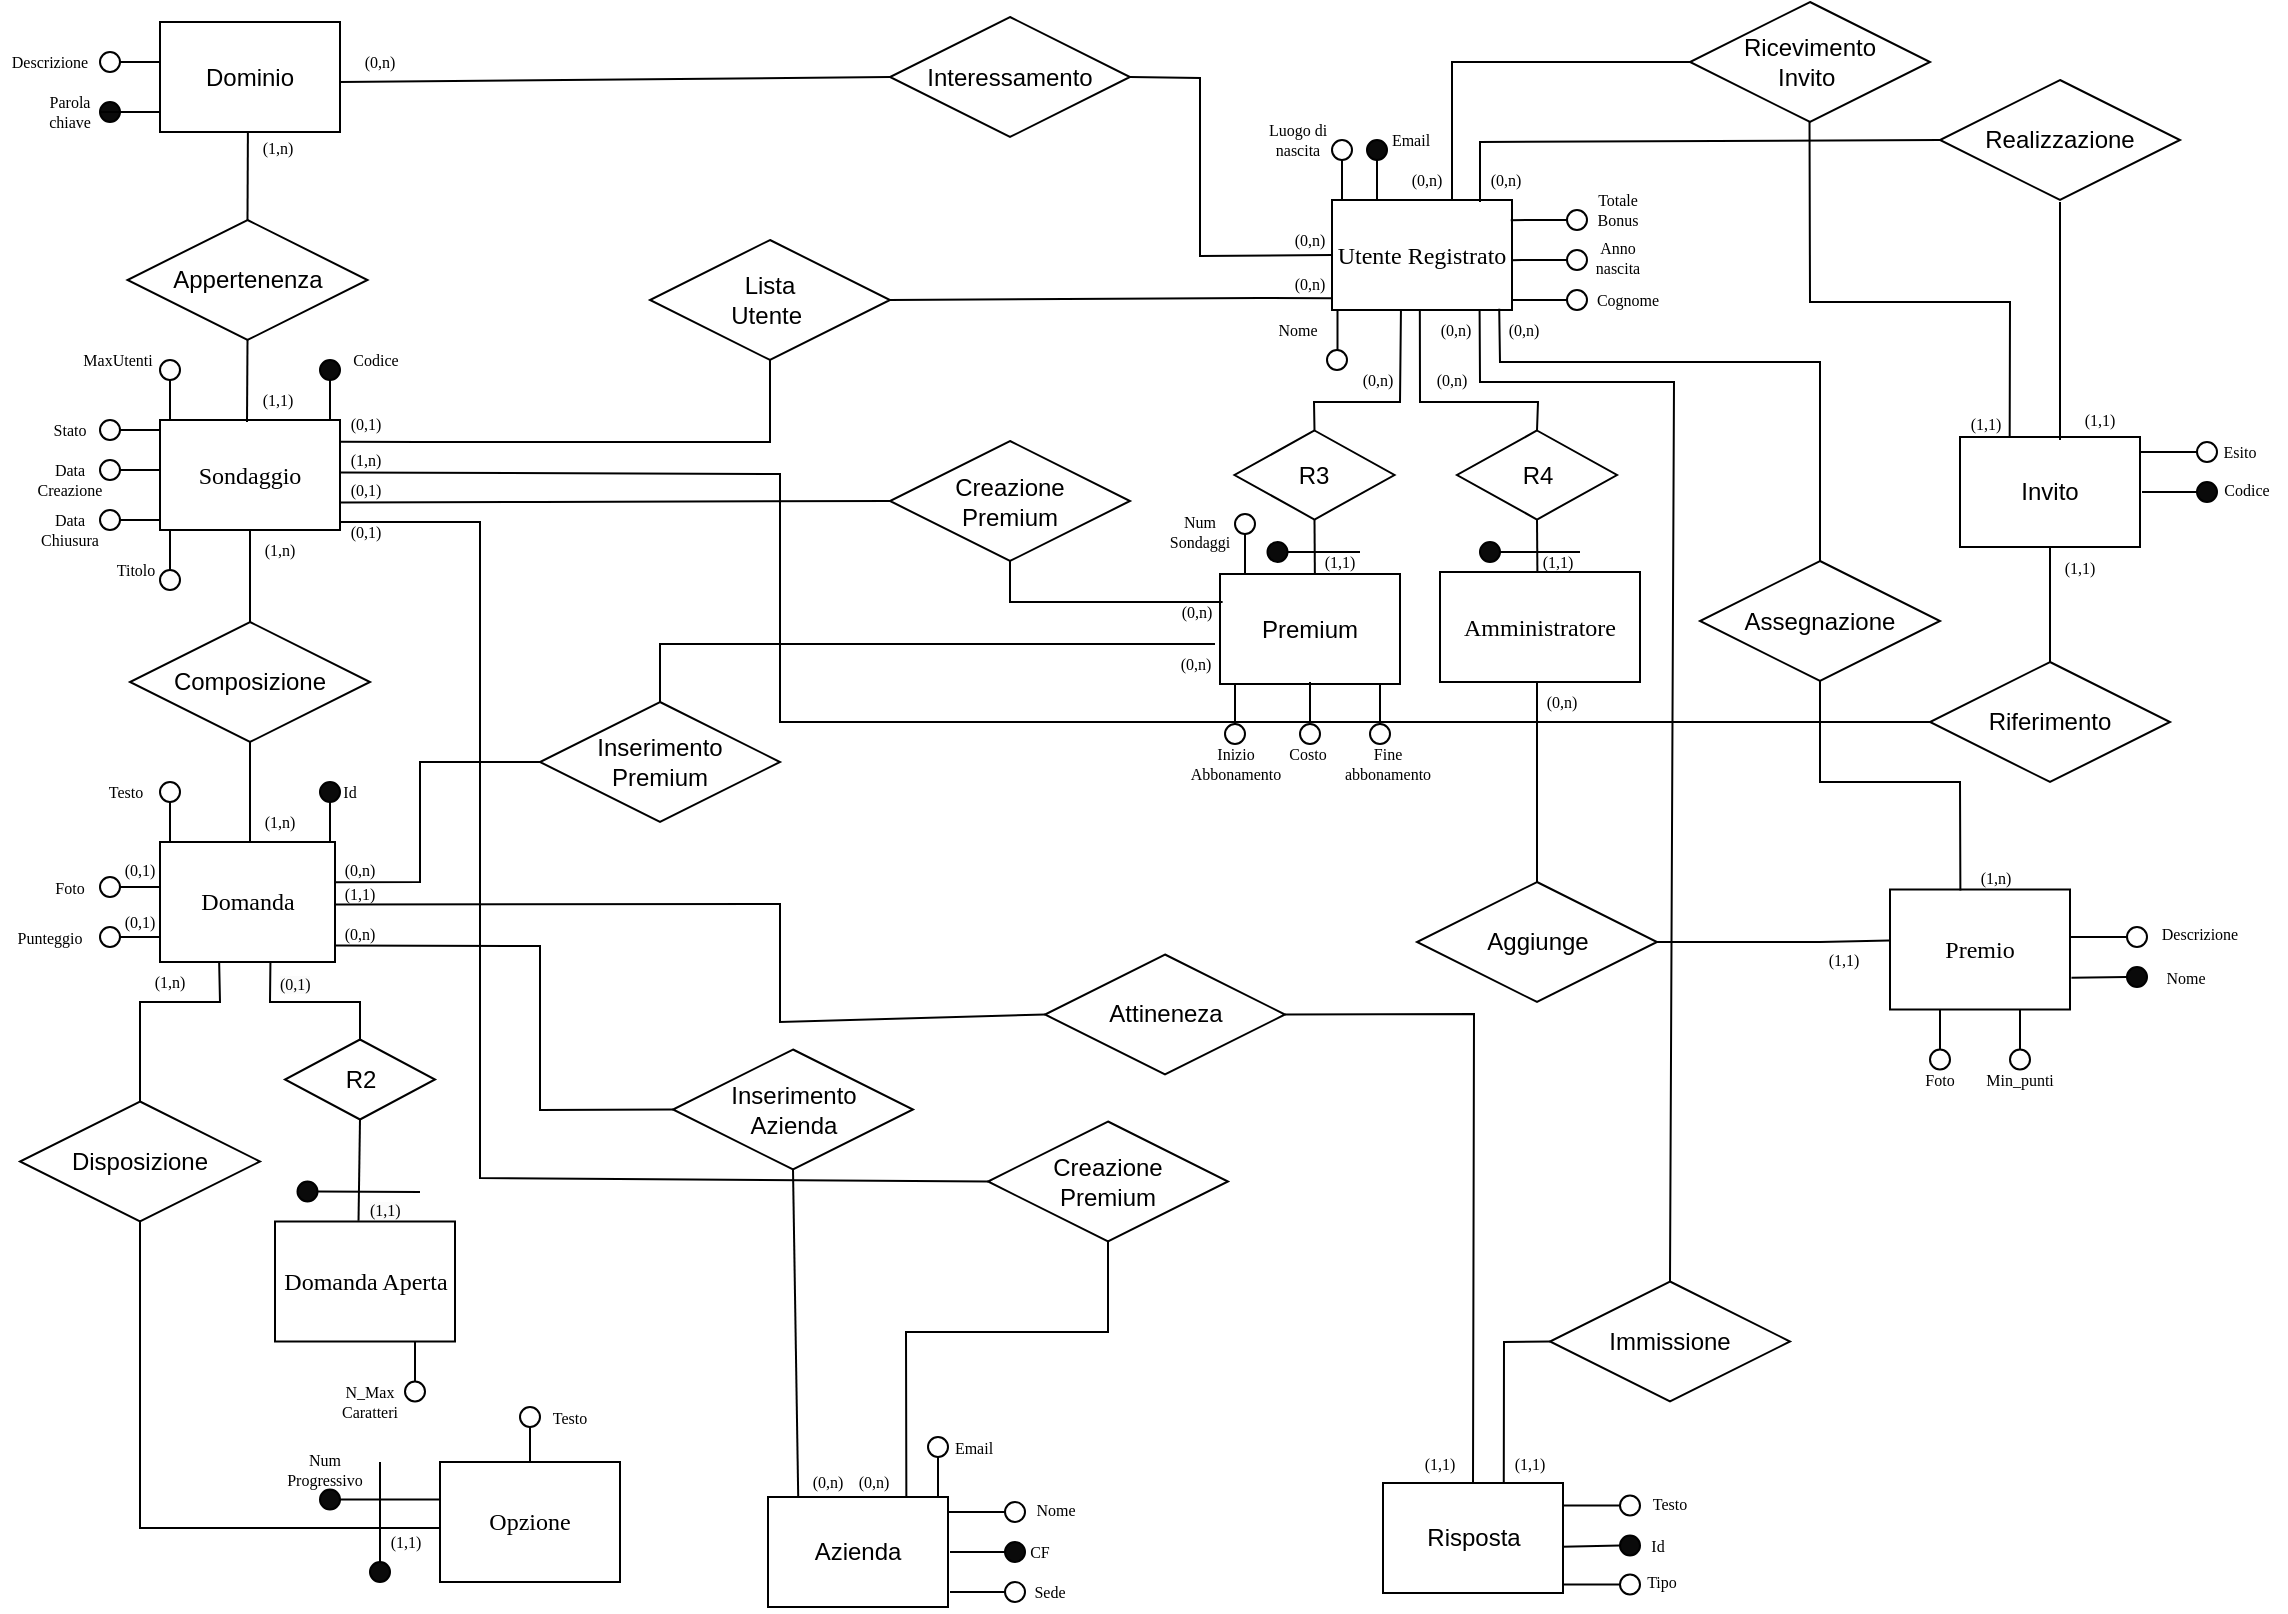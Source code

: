 <mxfile version="21.0.2" type="device"><diagram name="Pagina-1" id="FJG-StE84iXQ58pCsmmj"><mxGraphModel dx="1588" dy="695" grid="1" gridSize="10" guides="1" tooltips="1" connect="1" arrows="0" fold="1" page="1" pageScale="1" pageWidth="1169" pageHeight="827" math="0" shadow="0"><root><mxCell id="0"/><mxCell id="1" parent="0"/><mxCell id="ywUzsFnZAd7M7X23jfvB-1" value="&lt;p&gt;&lt;font face=&quot;Verdana&quot;&gt;Sondaggio&lt;/font&gt;&lt;/p&gt;" style="rounded=0;whiteSpace=wrap;html=1;" parent="1" vertex="1"><mxGeometry x="90" y="219" width="90" height="55" as="geometry"/></mxCell><mxCell id="ywUzsFnZAd7M7X23jfvB-4" value="" style="endArrow=none;html=1;rounded=0;" parent="1" target="ywUzsFnZAd7M7X23jfvB-5" edge="1"><mxGeometry width="50" height="50" relative="1" as="geometry"><mxPoint x="170" y="219" as="sourcePoint"/><mxPoint x="170" y="189" as="targetPoint"/><Array as="points"><mxPoint x="175" y="219"/></Array></mxGeometry></mxCell><mxCell id="ywUzsFnZAd7M7X23jfvB-5" value="" style="ellipse;whiteSpace=wrap;html=1;aspect=fixed;labelBackgroundColor=#0A0A0A;fontColor=#000000;fillColor=#0A0A0A;" parent="1" vertex="1"><mxGeometry x="170" y="189" width="10" height="10" as="geometry"/></mxCell><mxCell id="ywUzsFnZAd7M7X23jfvB-8" value="" style="endArrow=none;html=1;rounded=0;exitX=0;exitY=0.25;exitDx=0;exitDy=0;entryX=1;entryY=0.5;entryDx=0;entryDy=0;" parent="1" target="ywUzsFnZAd7M7X23jfvB-9" edge="1"><mxGeometry width="50" height="50" relative="1" as="geometry"><mxPoint x="90" y="244" as="sourcePoint"/><mxPoint x="-10" y="219" as="targetPoint"/><Array as="points"><mxPoint x="80" y="244"/></Array></mxGeometry></mxCell><mxCell id="ywUzsFnZAd7M7X23jfvB-9" value="" style="ellipse;whiteSpace=wrap;html=1;aspect=fixed;" parent="1" vertex="1"><mxGeometry x="60" y="239" width="10" height="10" as="geometry"/></mxCell><mxCell id="ywUzsFnZAd7M7X23jfvB-17" value="Codice" style="text;html=1;strokeColor=none;fillColor=none;align=center;verticalAlign=middle;whiteSpace=wrap;rounded=0;fontSize=8;fontFamily=Verdana;" parent="1" vertex="1"><mxGeometry x="182.5" y="179" width="30" height="20" as="geometry"/></mxCell><mxCell id="ywUzsFnZAd7M7X23jfvB-22" value="" style="ellipse;whiteSpace=wrap;html=1;aspect=fixed;" parent="1" vertex="1"><mxGeometry x="90" y="189" width="10" height="10" as="geometry"/></mxCell><mxCell id="ywUzsFnZAd7M7X23jfvB-24" value="&amp;nbsp;MaxUtenti" style="text;html=1;strokeColor=none;fillColor=none;align=center;verticalAlign=middle;whiteSpace=wrap;rounded=0;fontSize=8;fontFamily=Verdana;" parent="1" vertex="1"><mxGeometry x="42.5" y="179" width="50" height="20" as="geometry"/></mxCell><mxCell id="ywUzsFnZAd7M7X23jfvB-25" value="" style="ellipse;whiteSpace=wrap;html=1;aspect=fixed;" parent="1" vertex="1"><mxGeometry x="60" y="264" width="10" height="10" as="geometry"/></mxCell><mxCell id="ywUzsFnZAd7M7X23jfvB-26" value="" style="endArrow=none;html=1;rounded=0;exitX=1;exitY=0.5;exitDx=0;exitDy=0;" parent="1" source="ywUzsFnZAd7M7X23jfvB-25" edge="1"><mxGeometry width="50" height="50" relative="1" as="geometry"><mxPoint x="40" y="319" as="sourcePoint"/><mxPoint x="90" y="269" as="targetPoint"/></mxGeometry></mxCell><mxCell id="ywUzsFnZAd7M7X23jfvB-27" value="Data Chiusura" style="text;html=1;strokeColor=none;fillColor=none;align=center;verticalAlign=middle;whiteSpace=wrap;rounded=0;fontSize=8;fontFamily=Verdana;" parent="1" vertex="1"><mxGeometry x="25" y="264" width="40" height="20" as="geometry"/></mxCell><mxCell id="ywUzsFnZAd7M7X23jfvB-30" value="" style="verticalLabelPosition=bottom;align=center;dashed=0;html=1;verticalAlign=top;shape=mxgraph.pid.fittings.single_flange;" parent="1" vertex="1"><mxGeometry x="92.5" y="199" width="5" height="20" as="geometry"/></mxCell><mxCell id="ywUzsFnZAd7M7X23jfvB-31" value="Data Creazione" style="text;html=1;strokeColor=none;fillColor=none;align=center;verticalAlign=middle;whiteSpace=wrap;rounded=0;fontSize=8;fontFamily=Verdana;" parent="1" vertex="1"><mxGeometry x="30" y="239" width="30" height="20" as="geometry"/></mxCell><mxCell id="ywUzsFnZAd7M7X23jfvB-33" value="" style="endArrow=none;html=1;rounded=0;exitX=0;exitY=0.25;exitDx=0;exitDy=0;entryX=1;entryY=0.5;entryDx=0;entryDy=0;" parent="1" target="ywUzsFnZAd7M7X23jfvB-34" edge="1"><mxGeometry width="50" height="50" relative="1" as="geometry"><mxPoint x="90" y="224" as="sourcePoint"/><mxPoint x="-10" y="199" as="targetPoint"/><Array as="points"><mxPoint x="80" y="224"/></Array></mxGeometry></mxCell><mxCell id="ywUzsFnZAd7M7X23jfvB-34" value="" style="ellipse;whiteSpace=wrap;html=1;aspect=fixed;" parent="1" vertex="1"><mxGeometry x="60" y="219" width="10" height="10" as="geometry"/></mxCell><mxCell id="ywUzsFnZAd7M7X23jfvB-37" value="Stato" style="text;html=1;strokeColor=none;fillColor=none;align=center;verticalAlign=middle;whiteSpace=wrap;rounded=0;fontSize=8;fontFamily=Verdana;" parent="1" vertex="1"><mxGeometry x="30" y="214" width="30" height="20" as="geometry"/></mxCell><mxCell id="ywUzsFnZAd7M7X23jfvB-39" value="" style="ellipse;whiteSpace=wrap;html=1;aspect=fixed;" parent="1" vertex="1"><mxGeometry x="90" y="294" width="10" height="10" as="geometry"/></mxCell><mxCell id="ywUzsFnZAd7M7X23jfvB-40" value="" style="verticalLabelPosition=bottom;align=center;dashed=0;html=1;verticalAlign=top;shape=mxgraph.pid.fittings.single_flange;" parent="1" vertex="1"><mxGeometry x="92.5" y="274" width="5" height="20" as="geometry"/></mxCell><mxCell id="ywUzsFnZAd7M7X23jfvB-41" value="Titolo" style="text;html=1;strokeColor=none;fillColor=none;align=center;verticalAlign=middle;whiteSpace=wrap;rounded=0;fontSize=8;fontFamily=Verdana;" parent="1" vertex="1"><mxGeometry x="62.5" y="284" width="30" height="20" as="geometry"/></mxCell><mxCell id="ywUzsFnZAd7M7X23jfvB-43" value="&lt;p&gt;&lt;font face=&quot;Verdana&quot;&gt;Domanda&lt;/font&gt;&lt;/p&gt;" style="rounded=0;whiteSpace=wrap;html=1;" parent="1" vertex="1"><mxGeometry x="90" y="430" width="87.5" height="60" as="geometry"/></mxCell><mxCell id="ywUzsFnZAd7M7X23jfvB-48" value="Id" style="text;html=1;strokeColor=none;fillColor=none;align=center;verticalAlign=middle;whiteSpace=wrap;rounded=0;fontSize=8;fontFamily=Verdana;" parent="1" vertex="1"><mxGeometry x="170" y="395" width="30" height="20" as="geometry"/></mxCell><mxCell id="ywUzsFnZAd7M7X23jfvB-49" value="" style="ellipse;whiteSpace=wrap;html=1;aspect=fixed;" parent="1" vertex="1"><mxGeometry x="90" y="400" width="10" height="10" as="geometry"/></mxCell><mxCell id="ywUzsFnZAd7M7X23jfvB-50" value="Punteggio" style="text;html=1;strokeColor=none;fillColor=none;align=center;verticalAlign=middle;whiteSpace=wrap;rounded=0;fontSize=8;fontFamily=Verdana;" parent="1" vertex="1"><mxGeometry x="10" y="467.5" width="50" height="20" as="geometry"/></mxCell><mxCell id="ywUzsFnZAd7M7X23jfvB-54" value="" style="verticalLabelPosition=bottom;align=center;dashed=0;html=1;verticalAlign=top;shape=mxgraph.pid.fittings.single_flange;" parent="1" vertex="1"><mxGeometry x="92.5" y="410" width="5" height="20" as="geometry"/></mxCell><mxCell id="ywUzsFnZAd7M7X23jfvB-56" value="" style="endArrow=none;html=1;rounded=0;exitX=0;exitY=0.25;exitDx=0;exitDy=0;entryX=1;entryY=0.5;entryDx=0;entryDy=0;" parent="1" target="ywUzsFnZAd7M7X23jfvB-57" edge="1"><mxGeometry width="50" height="50" relative="1" as="geometry"><mxPoint x="90" y="452.5" as="sourcePoint"/><mxPoint x="-10" y="427.5" as="targetPoint"/><Array as="points"><mxPoint x="80" y="452.5"/></Array></mxGeometry></mxCell><mxCell id="ywUzsFnZAd7M7X23jfvB-57" value="" style="ellipse;whiteSpace=wrap;html=1;aspect=fixed;" parent="1" vertex="1"><mxGeometry x="60" y="447.5" width="10" height="10" as="geometry"/></mxCell><mxCell id="ywUzsFnZAd7M7X23jfvB-58" value="Foto" style="text;html=1;strokeColor=none;fillColor=none;align=center;verticalAlign=middle;whiteSpace=wrap;rounded=0;fontSize=8;fontFamily=Verdana;" parent="1" vertex="1"><mxGeometry x="30" y="442.5" width="30" height="20" as="geometry"/></mxCell><mxCell id="ywUzsFnZAd7M7X23jfvB-61" value="Testo" style="text;html=1;strokeColor=none;fillColor=none;align=center;verticalAlign=middle;whiteSpace=wrap;rounded=0;fontSize=8;fontFamily=Verdana;" parent="1" vertex="1"><mxGeometry x="52.5" y="390" width="40" height="30" as="geometry"/></mxCell><mxCell id="ywUzsFnZAd7M7X23jfvB-62" value="" style="endArrow=none;html=1;rounded=0;exitX=0;exitY=0.25;exitDx=0;exitDy=0;entryX=1;entryY=0.5;entryDx=0;entryDy=0;" parent="1" target="ywUzsFnZAd7M7X23jfvB-63" edge="1"><mxGeometry width="50" height="50" relative="1" as="geometry"><mxPoint x="90" y="477.5" as="sourcePoint"/><mxPoint x="-10" y="452.5" as="targetPoint"/><Array as="points"><mxPoint x="80" y="477.5"/></Array></mxGeometry></mxCell><mxCell id="ywUzsFnZAd7M7X23jfvB-63" value="" style="ellipse;whiteSpace=wrap;html=1;aspect=fixed;" parent="1" vertex="1"><mxGeometry x="60" y="472.5" width="10" height="10" as="geometry"/></mxCell><mxCell id="ywUzsFnZAd7M7X23jfvB-64" value="Composizione" style="shape=rhombus;perimeter=rhombusPerimeter;whiteSpace=wrap;html=1;align=center;" parent="1" vertex="1"><mxGeometry x="75" y="320" width="120" height="60" as="geometry"/></mxCell><mxCell id="ywUzsFnZAd7M7X23jfvB-65" value="" style="endArrow=none;html=1;rounded=0;exitX=0.5;exitY=1;exitDx=0;exitDy=0;entryX=0.5;entryY=0;entryDx=0;entryDy=0;startArrow=none;" parent="1" source="ywUzsFnZAd7M7X23jfvB-1" target="ywUzsFnZAd7M7X23jfvB-64" edge="1"><mxGeometry relative="1" as="geometry"><mxPoint x="210" y="213.46" as="sourcePoint"/><mxPoint x="145" y="300" as="targetPoint"/><Array as="points"/></mxGeometry></mxCell><mxCell id="ywUzsFnZAd7M7X23jfvB-66" value="" style="endArrow=none;html=1;rounded=0;exitX=0.5;exitY=1;exitDx=0;exitDy=0;" parent="1" source="ywUzsFnZAd7M7X23jfvB-64" edge="1"><mxGeometry relative="1" as="geometry"><mxPoint x="149.67" y="364" as="sourcePoint"/><mxPoint x="135" y="430" as="targetPoint"/><Array as="points"/></mxGeometry></mxCell><mxCell id="ywUzsFnZAd7M7X23jfvB-67" value="(1,n)" style="text;html=1;strokeColor=none;fillColor=none;align=center;verticalAlign=middle;whiteSpace=wrap;rounded=0;fontSize=8;fontFamily=Verdana;" parent="1" vertex="1"><mxGeometry x="130" y="274" width="40" height="20" as="geometry"/></mxCell><mxCell id="ywUzsFnZAd7M7X23jfvB-70" value="(1,n)" style="text;html=1;strokeColor=none;fillColor=none;align=center;verticalAlign=middle;whiteSpace=wrap;rounded=0;fontSize=8;fontFamily=Verdana;" parent="1" vertex="1"><mxGeometry x="130" y="410" width="40" height="20" as="geometry"/></mxCell><mxCell id="ywUzsFnZAd7M7X23jfvB-72" value="(0,1)" style="text;html=1;strokeColor=none;fillColor=none;align=center;verticalAlign=middle;whiteSpace=wrap;rounded=0;fontSize=8;fontFamily=Verdana;" parent="1" vertex="1"><mxGeometry x="60" y="460" width="40" height="20" as="geometry"/></mxCell><mxCell id="ywUzsFnZAd7M7X23jfvB-74" value="(0,1)" style="text;html=1;strokeColor=none;fillColor=none;align=center;verticalAlign=middle;whiteSpace=wrap;rounded=0;fontSize=8;fontFamily=Verdana;" parent="1" vertex="1"><mxGeometry x="60" y="430" width="40" height="27.5" as="geometry"/></mxCell><mxCell id="ywUzsFnZAd7M7X23jfvB-78" value="Disposizione" style="shape=rhombus;perimeter=rhombusPerimeter;whiteSpace=wrap;html=1;align=center;" parent="1" vertex="1"><mxGeometry x="20" y="559.75" width="120" height="60" as="geometry"/></mxCell><mxCell id="ywUzsFnZAd7M7X23jfvB-80" value="" style="endArrow=none;html=1;rounded=0;" parent="1" target="ywUzsFnZAd7M7X23jfvB-45" edge="1"><mxGeometry width="50" height="50" relative="1" as="geometry"><mxPoint x="170" y="430" as="sourcePoint"/><mxPoint x="175" y="410" as="targetPoint"/><Array as="points"><mxPoint x="175" y="430"/></Array></mxGeometry></mxCell><mxCell id="ywUzsFnZAd7M7X23jfvB-45" value="" style="ellipse;whiteSpace=wrap;html=1;aspect=fixed;labelBackgroundColor=#0A0A0A;fontColor=#000000;fillColor=#0A0A0A;" parent="1" vertex="1"><mxGeometry x="170" y="400" width="10" height="10" as="geometry"/></mxCell><mxCell id="ywUzsFnZAd7M7X23jfvB-83" value="&lt;p&gt;&lt;font face=&quot;Verdana&quot;&gt;Opzione&lt;/font&gt;&lt;/p&gt;" style="rounded=0;whiteSpace=wrap;html=1;" parent="1" vertex="1"><mxGeometry x="230" y="740" width="90" height="60" as="geometry"/></mxCell><mxCell id="ywUzsFnZAd7M7X23jfvB-84" value="" style="endArrow=none;html=1;rounded=0;exitX=0.5;exitY=0;exitDx=0;exitDy=0;" parent="1" source="ywUzsFnZAd7M7X23jfvB-83" edge="1"><mxGeometry width="50" height="50" relative="1" as="geometry"><mxPoint x="320" y="710" as="sourcePoint"/><mxPoint x="275" y="720" as="targetPoint"/></mxGeometry></mxCell><mxCell id="ywUzsFnZAd7M7X23jfvB-91" value="" style="endArrow=none;html=1;rounded=0;exitX=-0.002;exitY=0.313;exitDx=0;exitDy=0;exitPerimeter=0;entryX=1;entryY=0.5;entryDx=0;entryDy=0;" parent="1" target="ywUzsFnZAd7M7X23jfvB-92" edge="1" source="ywUzsFnZAd7M7X23jfvB-83"><mxGeometry width="50" height="50" relative="1" as="geometry"><mxPoint x="320" y="740" as="sourcePoint"/><mxPoint x="180" y="750" as="targetPoint"/><Array as="points"/></mxGeometry></mxCell><mxCell id="ywUzsFnZAd7M7X23jfvB-92" value="" style="ellipse;whiteSpace=wrap;html=1;aspect=fixed;labelBackgroundColor=#0A0A0A;fontColor=#000000;fillColor=#0A0A0A;" parent="1" vertex="1"><mxGeometry x="170" y="753.75" width="10" height="10" as="geometry"/></mxCell><mxCell id="ywUzsFnZAd7M7X23jfvB-93" value="" style="endArrow=none;html=1;rounded=0;startArrow=none;entryX=0.5;entryY=1;entryDx=0;entryDy=0;" parent="1" target="ywUzsFnZAd7M7X23jfvB-94" edge="1"><mxGeometry width="50" height="50" relative="1" as="geometry"><mxPoint x="200" y="740" as="sourcePoint"/><mxPoint x="325" y="724.91" as="targetPoint"/></mxGeometry></mxCell><mxCell id="ywUzsFnZAd7M7X23jfvB-94" value="" style="ellipse;whiteSpace=wrap;html=1;aspect=fixed;labelBackgroundColor=#0A0A0A;fontColor=#000000;fillColor=#0A0A0A;" parent="1" vertex="1"><mxGeometry x="195" y="790" width="10" height="10" as="geometry"/></mxCell><mxCell id="ywUzsFnZAd7M7X23jfvB-95" value="Num Progressivo" style="text;html=1;strokeColor=none;fillColor=none;align=center;verticalAlign=middle;whiteSpace=wrap;rounded=0;fontSize=8;fontFamily=Verdana;" parent="1" vertex="1"><mxGeometry x="150" y="733.75" width="45" height="20" as="geometry"/></mxCell><mxCell id="ywUzsFnZAd7M7X23jfvB-98" value="Testo" style="text;html=1;strokeColor=none;fillColor=none;align=center;verticalAlign=middle;whiteSpace=wrap;rounded=0;fontSize=8;fontFamily=Verdana;" parent="1" vertex="1"><mxGeometry x="280" y="702.5" width="30" height="30" as="geometry"/></mxCell><mxCell id="ywUzsFnZAd7M7X23jfvB-99" value="" style="ellipse;whiteSpace=wrap;html=1;aspect=fixed;" parent="1" vertex="1"><mxGeometry x="270" y="712.5" width="10" height="10" as="geometry"/></mxCell><mxCell id="ywUzsFnZAd7M7X23jfvB-101" value="&lt;p&gt;&lt;font face=&quot;Verdana&quot;&gt;Domanda Aperta&lt;/font&gt;&lt;/p&gt;" style="rounded=0;whiteSpace=wrap;html=1;" parent="1" vertex="1"><mxGeometry x="147.5" y="619.75" width="90" height="60" as="geometry"/></mxCell><mxCell id="ywUzsFnZAd7M7X23jfvB-102" value="" style="ellipse;whiteSpace=wrap;html=1;aspect=fixed;" parent="1" vertex="1"><mxGeometry x="212.5" y="699.75" width="10" height="10" as="geometry"/></mxCell><mxCell id="ywUzsFnZAd7M7X23jfvB-103" value="" style="verticalLabelPosition=bottom;align=center;dashed=0;html=1;verticalAlign=top;shape=mxgraph.pid.fittings.single_flange;" parent="1" vertex="1"><mxGeometry x="215" y="679.75" width="5" height="20" as="geometry"/></mxCell><mxCell id="ywUzsFnZAd7M7X23jfvB-104" value="N_Max Caratteri" style="text;html=1;strokeColor=none;fillColor=none;align=center;verticalAlign=middle;whiteSpace=wrap;rounded=0;fontSize=8;fontFamily=Verdana;" parent="1" vertex="1"><mxGeometry x="180" y="699.75" width="30" height="20" as="geometry"/></mxCell><mxCell id="ywUzsFnZAd7M7X23jfvB-105" value="(1,1)" style="text;html=1;strokeColor=none;fillColor=none;align=center;verticalAlign=middle;whiteSpace=wrap;rounded=0;fontSize=8;fontFamily=Verdana;" parent="1" vertex="1"><mxGeometry x="192.5" y="770" width="40" height="20" as="geometry"/></mxCell><mxCell id="ywUzsFnZAd7M7X23jfvB-110" value="Dominio" style="rounded=0;whiteSpace=wrap;html=1;aspect=fixed;" parent="1" vertex="1"><mxGeometry x="90" y="20" width="90" height="55" as="geometry"/></mxCell><mxCell id="ywUzsFnZAd7M7X23jfvB-111" value="Appertenenza" style="shape=rhombus;perimeter=rhombusPerimeter;whiteSpace=wrap;html=1;align=center;" parent="1" vertex="1"><mxGeometry x="73.75" y="119" width="120" height="60" as="geometry"/></mxCell><mxCell id="ywUzsFnZAd7M7X23jfvB-112" value="" style="endArrow=none;html=1;rounded=0;exitX=0.13;exitY=0.094;exitDx=0;exitDy=0;entryX=0.5;entryY=0;entryDx=0;entryDy=0;startArrow=none;exitPerimeter=0;" parent="1" source="ywUzsFnZAd7M7X23jfvB-114" target="ywUzsFnZAd7M7X23jfvB-111" edge="1"><mxGeometry relative="1" as="geometry"><mxPoint x="134.25" y="73" as="sourcePoint"/><mxPoint x="143.75" y="99" as="targetPoint"/><Array as="points"/></mxGeometry></mxCell><mxCell id="ywUzsFnZAd7M7X23jfvB-113" value="" style="endArrow=none;html=1;rounded=0;exitX=0.5;exitY=1;exitDx=0;exitDy=0;" parent="1" source="ywUzsFnZAd7M7X23jfvB-111" edge="1"><mxGeometry relative="1" as="geometry"><mxPoint x="148.42" y="163" as="sourcePoint"/><mxPoint x="133.5" y="220" as="targetPoint"/><Array as="points"/></mxGeometry></mxCell><mxCell id="ywUzsFnZAd7M7X23jfvB-114" value="(1,n)" style="text;html=1;strokeColor=none;fillColor=none;align=center;verticalAlign=middle;whiteSpace=wrap;rounded=0;fontSize=8;fontFamily=Verdana;" parent="1" vertex="1"><mxGeometry x="128.75" y="73" width="40" height="20" as="geometry"/></mxCell><mxCell id="ywUzsFnZAd7M7X23jfvB-115" value="(1,1)" style="text;html=1;strokeColor=none;fillColor=none;align=center;verticalAlign=middle;whiteSpace=wrap;rounded=0;fontSize=8;fontFamily=Verdana;" parent="1" vertex="1"><mxGeometry x="128.75" y="199" width="40" height="20" as="geometry"/></mxCell><mxCell id="ywUzsFnZAd7M7X23jfvB-116" value="" style="ellipse;whiteSpace=wrap;html=1;aspect=fixed;labelBackgroundColor=#0A0A0A;fontColor=#000000;fillColor=#0A0A0A;" parent="1" vertex="1"><mxGeometry x="60" y="60" width="10" height="10" as="geometry"/></mxCell><mxCell id="ywUzsFnZAd7M7X23jfvB-117" value="" style="endArrow=none;html=1;rounded=0;entryX=0;entryY=0.5;entryDx=0;entryDy=0;" parent="1" target="ywUzsFnZAd7M7X23jfvB-116" edge="1"><mxGeometry width="50" height="50" relative="1" as="geometry"><mxPoint x="90" y="65" as="sourcePoint"/><mxPoint x="197.5" y="35" as="targetPoint"/><Array as="points"/></mxGeometry></mxCell><mxCell id="ywUzsFnZAd7M7X23jfvB-119" value="Parola chiave" style="text;html=1;strokeColor=none;fillColor=none;align=center;verticalAlign=middle;whiteSpace=wrap;rounded=0;fontSize=8;fontFamily=Verdana;" parent="1" vertex="1"><mxGeometry x="30" y="55" width="30" height="20" as="geometry"/></mxCell><mxCell id="ywUzsFnZAd7M7X23jfvB-123" value="" style="endArrow=none;html=1;rounded=0;exitX=0;exitY=0.25;exitDx=0;exitDy=0;entryX=1;entryY=0.5;entryDx=0;entryDy=0;" parent="1" target="ywUzsFnZAd7M7X23jfvB-124" edge="1"><mxGeometry width="50" height="50" relative="1" as="geometry"><mxPoint x="90" y="40" as="sourcePoint"/><mxPoint x="-10" y="15" as="targetPoint"/><Array as="points"><mxPoint x="80" y="40"/></Array></mxGeometry></mxCell><mxCell id="ywUzsFnZAd7M7X23jfvB-124" value="" style="ellipse;whiteSpace=wrap;html=1;aspect=fixed;" parent="1" vertex="1"><mxGeometry x="60" y="35" width="10" height="10" as="geometry"/></mxCell><mxCell id="ywUzsFnZAd7M7X23jfvB-125" value="Descrizione" style="text;html=1;strokeColor=none;fillColor=none;align=center;verticalAlign=middle;whiteSpace=wrap;rounded=0;fontSize=8;fontFamily=Verdana;" parent="1" vertex="1"><mxGeometry x="20" y="30" width="30" height="20" as="geometry"/></mxCell><mxCell id="ywUzsFnZAd7M7X23jfvB-126" value="&lt;p&gt;&lt;font face=&quot;Verdana&quot;&gt;Utente Registrato&lt;/font&gt;&lt;/p&gt;" style="rounded=0;whiteSpace=wrap;html=1;" parent="1" vertex="1"><mxGeometry x="676" y="109" width="90" height="55" as="geometry"/></mxCell><mxCell id="ywUzsFnZAd7M7X23jfvB-127" value="" style="endArrow=none;html=1;rounded=0;" parent="1" target="ywUzsFnZAd7M7X23jfvB-128" edge="1"><mxGeometry width="50" height="50" relative="1" as="geometry"><mxPoint x="693.5" y="109" as="sourcePoint"/><mxPoint x="693.5" y="79" as="targetPoint"/><Array as="points"><mxPoint x="698.5" y="109"/></Array></mxGeometry></mxCell><mxCell id="ywUzsFnZAd7M7X23jfvB-128" value="" style="ellipse;whiteSpace=wrap;html=1;aspect=fixed;labelBackgroundColor=#0A0A0A;fontColor=#000000;fillColor=#0A0A0A;" parent="1" vertex="1"><mxGeometry x="693.5" y="79" width="10" height="10" as="geometry"/></mxCell><mxCell id="ywUzsFnZAd7M7X23jfvB-129" value="" style="endArrow=none;html=1;rounded=0;exitX=0.997;exitY=0.548;exitDx=0;exitDy=0;entryX=0;entryY=0.5;entryDx=0;entryDy=0;exitPerimeter=0;" parent="1" source="ywUzsFnZAd7M7X23jfvB-126" target="ywUzsFnZAd7M7X23jfvB-130" edge="1"><mxGeometry width="50" height="50" relative="1" as="geometry"><mxPoint x="766.54" y="139.19" as="sourcePoint"/><mxPoint x="763.5" y="119" as="targetPoint"/><Array as="points"><mxPoint x="771" y="139"/></Array></mxGeometry></mxCell><mxCell id="ywUzsFnZAd7M7X23jfvB-130" value="" style="ellipse;whiteSpace=wrap;html=1;aspect=fixed;" parent="1" vertex="1"><mxGeometry x="793.5" y="134" width="10" height="10" as="geometry"/></mxCell><mxCell id="ywUzsFnZAd7M7X23jfvB-131" value="Email" style="text;html=1;strokeColor=none;fillColor=none;align=center;verticalAlign=middle;whiteSpace=wrap;rounded=0;fontSize=8;fontFamily=Verdana;" parent="1" vertex="1"><mxGeometry x="692" y="69" width="46.5" height="20" as="geometry"/></mxCell><mxCell id="ywUzsFnZAd7M7X23jfvB-132" value="" style="ellipse;whiteSpace=wrap;html=1;aspect=fixed;" parent="1" vertex="1"><mxGeometry x="676" y="79" width="10" height="10" as="geometry"/></mxCell><mxCell id="ywUzsFnZAd7M7X23jfvB-133" value="Luogo di nascita" style="text;html=1;strokeColor=none;fillColor=none;align=center;verticalAlign=middle;whiteSpace=wrap;rounded=0;fontSize=8;fontFamily=Verdana;" parent="1" vertex="1"><mxGeometry x="633.5" y="69" width="50" height="20" as="geometry"/></mxCell><mxCell id="ywUzsFnZAd7M7X23jfvB-134" value="" style="ellipse;whiteSpace=wrap;html=1;aspect=fixed;" parent="1" vertex="1"><mxGeometry x="793.5" y="154" width="10" height="10" as="geometry"/></mxCell><mxCell id="ywUzsFnZAd7M7X23jfvB-135" value="" style="endArrow=none;html=1;rounded=0;entryX=1.001;entryY=0.908;entryDx=0;entryDy=0;entryPerimeter=0;exitX=0;exitY=0.5;exitDx=0;exitDy=0;" parent="1" source="ywUzsFnZAd7M7X23jfvB-134" target="ywUzsFnZAd7M7X23jfvB-126" edge="1"><mxGeometry width="50" height="50" relative="1" as="geometry"><mxPoint x="791" y="159" as="sourcePoint"/><mxPoint x="863.5" y="164" as="targetPoint"/></mxGeometry></mxCell><mxCell id="ywUzsFnZAd7M7X23jfvB-136" value="Anno nascita" style="text;html=1;strokeColor=none;fillColor=none;align=center;verticalAlign=middle;whiteSpace=wrap;rounded=0;fontSize=8;fontFamily=Verdana;" parent="1" vertex="1"><mxGeometry x="798.5" y="129" width="40" height="18.5" as="geometry"/></mxCell><mxCell id="ywUzsFnZAd7M7X23jfvB-137" value="" style="verticalLabelPosition=bottom;align=center;dashed=0;html=1;verticalAlign=top;shape=mxgraph.pid.fittings.single_flange;" parent="1" vertex="1"><mxGeometry x="678.5" y="89" width="5" height="20" as="geometry"/></mxCell><mxCell id="ywUzsFnZAd7M7X23jfvB-138" value="Cognome" style="text;html=1;strokeColor=none;fillColor=none;align=center;verticalAlign=middle;whiteSpace=wrap;rounded=0;fontSize=8;fontFamily=Verdana;" parent="1" vertex="1"><mxGeometry x="808.5" y="149" width="30" height="20" as="geometry"/></mxCell><mxCell id="ywUzsFnZAd7M7X23jfvB-139" value="" style="endArrow=none;html=1;rounded=0;entryX=0;entryY=0.5;entryDx=0;entryDy=0;exitX=0.993;exitY=0.183;exitDx=0;exitDy=0;exitPerimeter=0;" parent="1" source="ywUzsFnZAd7M7X23jfvB-126" target="ywUzsFnZAd7M7X23jfvB-140" edge="1"><mxGeometry width="50" height="50" relative="1" as="geometry"><mxPoint x="771" y="114" as="sourcePoint"/><mxPoint x="763.5" y="94" as="targetPoint"/><Array as="points"/></mxGeometry></mxCell><mxCell id="ywUzsFnZAd7M7X23jfvB-140" value="" style="ellipse;whiteSpace=wrap;html=1;aspect=fixed;" parent="1" vertex="1"><mxGeometry x="793.5" y="114" width="10" height="10" as="geometry"/></mxCell><mxCell id="ywUzsFnZAd7M7X23jfvB-141" value="Totale Bonus" style="text;html=1;strokeColor=none;fillColor=none;align=center;verticalAlign=middle;whiteSpace=wrap;rounded=0;fontSize=8;fontFamily=Verdana;" parent="1" vertex="1"><mxGeometry x="803.5" y="104" width="30" height="20" as="geometry"/></mxCell><mxCell id="ywUzsFnZAd7M7X23jfvB-142" value="" style="ellipse;whiteSpace=wrap;html=1;aspect=fixed;" parent="1" vertex="1"><mxGeometry x="673.5" y="184" width="10" height="10" as="geometry"/></mxCell><mxCell id="ywUzsFnZAd7M7X23jfvB-143" value="" style="verticalLabelPosition=bottom;align=center;dashed=0;html=1;verticalAlign=top;shape=mxgraph.pid.fittings.single_flange;" parent="1" vertex="1"><mxGeometry x="676.25" y="164" width="5" height="20" as="geometry"/></mxCell><mxCell id="ywUzsFnZAd7M7X23jfvB-144" value="Nome" style="text;html=1;strokeColor=none;fillColor=none;align=center;verticalAlign=middle;whiteSpace=wrap;rounded=0;fontSize=8;fontFamily=Verdana;" parent="1" vertex="1"><mxGeometry x="643.5" y="164" width="30" height="20" as="geometry"/></mxCell><mxCell id="ywUzsFnZAd7M7X23jfvB-149" value="Interessamento" style="shape=rhombus;perimeter=rhombusPerimeter;whiteSpace=wrap;html=1;align=center;" parent="1" vertex="1"><mxGeometry x="455" y="17.5" width="120" height="60" as="geometry"/></mxCell><mxCell id="ywUzsFnZAd7M7X23jfvB-150" value="" style="endArrow=none;html=1;rounded=0;entryX=0;entryY=0.5;entryDx=0;entryDy=0;exitX=1;exitY=0.5;exitDx=0;exitDy=0;startArrow=none;" parent="1" source="ywUzsFnZAd7M7X23jfvB-149" target="ywUzsFnZAd7M7X23jfvB-126" edge="1"><mxGeometry width="50" height="50" relative="1" as="geometry"><mxPoint x="190" y="239" as="sourcePoint"/><mxPoint x="240" y="189" as="targetPoint"/><Array as="points"><mxPoint x="610" y="48"/><mxPoint x="610" y="137"/></Array></mxGeometry></mxCell><mxCell id="ywUzsFnZAd7M7X23jfvB-151" value="" style="endArrow=none;html=1;rounded=0;entryX=0;entryY=0.5;entryDx=0;entryDy=0;exitX=0;exitY=1;exitDx=0;exitDy=0;startArrow=none;" parent="1" source="ywUzsFnZAd7M7X23jfvB-152" target="ywUzsFnZAd7M7X23jfvB-149" edge="1"><mxGeometry width="50" height="50" relative="1" as="geometry"><mxPoint x="350" y="410" as="sourcePoint"/><mxPoint x="400" y="360" as="targetPoint"/><Array as="points"/></mxGeometry></mxCell><mxCell id="ywUzsFnZAd7M7X23jfvB-154" value="" style="endArrow=none;html=1;rounded=0;entryX=0;entryY=0.5;entryDx=0;entryDy=0;exitX=1;exitY=0.5;exitDx=0;exitDy=0;" parent="1" source="ywUzsFnZAd7M7X23jfvB-110" target="ywUzsFnZAd7M7X23jfvB-152" edge="1"><mxGeometry width="50" height="50" relative="1" as="geometry"><mxPoint x="180" y="48" as="sourcePoint"/><mxPoint x="455" y="48" as="targetPoint"/><Array as="points"/></mxGeometry></mxCell><mxCell id="ywUzsFnZAd7M7X23jfvB-152" value="(0,n)" style="text;html=1;strokeColor=none;fillColor=none;align=center;verticalAlign=middle;whiteSpace=wrap;rounded=0;fontSize=8;fontFamily=Verdana;" parent="1" vertex="1"><mxGeometry x="180" y="30" width="40" height="20" as="geometry"/></mxCell><mxCell id="ywUzsFnZAd7M7X23jfvB-162" value="Premium" style="rounded=0;whiteSpace=wrap;html=1;aspect=fixed;" parent="1" vertex="1"><mxGeometry x="620" y="296" width="90" height="55" as="geometry"/></mxCell><mxCell id="ywUzsFnZAd7M7X23jfvB-168" value="Inizio Abbonamento" style="text;html=1;strokeColor=none;fillColor=none;align=center;verticalAlign=middle;whiteSpace=wrap;rounded=0;fontSize=8;fontFamily=Verdana;" parent="1" vertex="1"><mxGeometry x="602.5" y="381" width="50" height="20" as="geometry"/></mxCell><mxCell id="ywUzsFnZAd7M7X23jfvB-169" value="" style="endArrow=none;html=1;rounded=0;entryX=0;entryY=0.5;entryDx=0;entryDy=0;exitX=1;exitY=0.5;exitDx=0;exitDy=0;" parent="1" source="ywUzsFnZAd7M7X23jfvB-162" edge="1"><mxGeometry width="50" height="50" relative="1" as="geometry"><mxPoint x="710" y="324" as="sourcePoint"/><mxPoint x="710" y="316" as="targetPoint"/><Array as="points"/></mxGeometry></mxCell><mxCell id="ywUzsFnZAd7M7X23jfvB-170" value="&lt;p&gt;&lt;font face=&quot;Verdana&quot;&gt;Amministratore&lt;/font&gt;&lt;/p&gt;" style="rounded=0;whiteSpace=wrap;html=1;" parent="1" vertex="1"><mxGeometry x="730" y="295" width="100" height="55" as="geometry"/></mxCell><mxCell id="ywUzsFnZAd7M7X23jfvB-180" value="Fine abbonamento" style="text;html=1;strokeColor=none;fillColor=none;align=center;verticalAlign=middle;whiteSpace=wrap;rounded=0;fontSize=8;fontFamily=Verdana;" parent="1" vertex="1"><mxGeometry x="683.75" y="381" width="40" height="20" as="geometry"/></mxCell><mxCell id="ywUzsFnZAd7M7X23jfvB-181" value="" style="ellipse;whiteSpace=wrap;html=1;aspect=fixed;" parent="1" vertex="1"><mxGeometry x="622.5" y="371" width="10" height="10" as="geometry"/></mxCell><mxCell id="ywUzsFnZAd7M7X23jfvB-182" value="" style="verticalLabelPosition=bottom;align=center;dashed=0;html=1;verticalAlign=top;shape=mxgraph.pid.fittings.single_flange;" parent="1" vertex="1"><mxGeometry x="625" y="351" width="5" height="20" as="geometry"/></mxCell><mxCell id="ywUzsFnZAd7M7X23jfvB-183" value="Costo" style="text;html=1;strokeColor=none;fillColor=none;align=center;verticalAlign=middle;whiteSpace=wrap;rounded=0;fontSize=8;fontFamily=Verdana;" parent="1" vertex="1"><mxGeometry x="643.75" y="371" width="40" height="29.25" as="geometry"/></mxCell><mxCell id="ywUzsFnZAd7M7X23jfvB-184" value="" style="ellipse;whiteSpace=wrap;html=1;aspect=fixed;" parent="1" vertex="1"><mxGeometry x="627.5" y="266" width="10" height="10" as="geometry"/></mxCell><mxCell id="ywUzsFnZAd7M7X23jfvB-185" value="Num Sondaggi" style="text;html=1;strokeColor=none;fillColor=none;align=center;verticalAlign=middle;whiteSpace=wrap;rounded=0;fontSize=8;fontFamily=Verdana;" parent="1" vertex="1"><mxGeometry x="585" y="265" width="50" height="20" as="geometry"/></mxCell><mxCell id="ywUzsFnZAd7M7X23jfvB-186" value="" style="verticalLabelPosition=bottom;align=center;dashed=0;html=1;verticalAlign=top;shape=mxgraph.pid.fittings.single_flange;" parent="1" vertex="1"><mxGeometry x="630" y="276" width="5" height="20" as="geometry"/></mxCell><mxCell id="ywUzsFnZAd7M7X23jfvB-187" value="" style="ellipse;whiteSpace=wrap;html=1;aspect=fixed;" parent="1" vertex="1"><mxGeometry x="660" y="371" width="10" height="10" as="geometry"/></mxCell><mxCell id="ywUzsFnZAd7M7X23jfvB-188" value="" style="verticalLabelPosition=bottom;align=center;dashed=0;html=1;verticalAlign=top;shape=mxgraph.pid.fittings.single_flange;" parent="1" vertex="1"><mxGeometry x="662.5" y="350" width="5" height="20" as="geometry"/></mxCell><mxCell id="ywUzsFnZAd7M7X23jfvB-189" value="" style="ellipse;whiteSpace=wrap;html=1;aspect=fixed;" parent="1" vertex="1"><mxGeometry x="695" y="371" width="10" height="10" as="geometry"/></mxCell><mxCell id="ywUzsFnZAd7M7X23jfvB-190" value="" style="verticalLabelPosition=bottom;align=center;dashed=0;html=1;verticalAlign=top;shape=mxgraph.pid.fittings.single_flange;" parent="1" vertex="1"><mxGeometry x="697.5" y="351" width="5" height="20" as="geometry"/></mxCell><mxCell id="ywUzsFnZAd7M7X23jfvB-191" value="Creazione&lt;br&gt;Premium" style="shape=rhombus;perimeter=rhombusPerimeter;whiteSpace=wrap;html=1;align=center;" parent="1" vertex="1"><mxGeometry x="455" y="229.5" width="120" height="60" as="geometry"/></mxCell><mxCell id="ywUzsFnZAd7M7X23jfvB-192" value="Inserimento&lt;br&gt;Premium" style="shape=rhombus;perimeter=rhombusPerimeter;whiteSpace=wrap;html=1;align=center;" parent="1" vertex="1"><mxGeometry x="280" y="360" width="120" height="60" as="geometry"/></mxCell><mxCell id="ywUzsFnZAd7M7X23jfvB-196" value="" style="endArrow=none;html=1;rounded=0;entryX=0;entryY=0.5;entryDx=0;entryDy=0;exitX=1;exitY=0.75;exitDx=0;exitDy=0;startArrow=none;" parent="1" source="ywUzsFnZAd7M7X23jfvB-1" target="ywUzsFnZAd7M7X23jfvB-191" edge="1"><mxGeometry width="50" height="50" relative="1" as="geometry"><mxPoint x="280" y="340" as="sourcePoint"/><mxPoint x="330" y="290" as="targetPoint"/><Array as="points"><mxPoint x="280" y="260"/></Array></mxGeometry></mxCell><mxCell id="ywUzsFnZAd7M7X23jfvB-203" value="" style="endArrow=none;html=1;rounded=0;exitX=0;exitY=0.5;exitDx=0;exitDy=0;entryX=1.002;entryY=0.335;entryDx=0;entryDy=0;entryPerimeter=0;" parent="1" source="ywUzsFnZAd7M7X23jfvB-192" target="ywUzsFnZAd7M7X23jfvB-43" edge="1"><mxGeometry width="50" height="50" relative="1" as="geometry"><mxPoint x="280" y="450" as="sourcePoint"/><mxPoint x="177" y="450" as="targetPoint"/><Array as="points"><mxPoint x="220" y="390"/><mxPoint x="220" y="450"/></Array></mxGeometry></mxCell><mxCell id="ywUzsFnZAd7M7X23jfvB-200" value="(0,n)" style="text;html=1;strokeColor=none;fillColor=none;align=center;verticalAlign=middle;whiteSpace=wrap;rounded=0;fontSize=8;fontFamily=Verdana;" parent="1" vertex="1"><mxGeometry x="170" y="433.75" width="40" height="20" as="geometry"/></mxCell><mxCell id="ywUzsFnZAd7M7X23jfvB-205" value="" style="endArrow=none;html=1;rounded=0;exitX=0.5;exitY=0;exitDx=0;exitDy=0;entryX=0.75;entryY=0;entryDx=0;entryDy=0;" parent="1" source="ywUzsFnZAd7M7X23jfvB-192" target="ywUzsFnZAd7M7X23jfvB-197" edge="1"><mxGeometry width="50" height="50" relative="1" as="geometry"><mxPoint x="458.5" y="370.5" as="sourcePoint"/><mxPoint x="628.5" y="295.5" as="targetPoint"/><Array as="points"><mxPoint x="340" y="331"/></Array></mxGeometry></mxCell><mxCell id="ywUzsFnZAd7M7X23jfvB-197" value="(0,n)" style="text;html=1;strokeColor=none;fillColor=none;align=center;verticalAlign=middle;whiteSpace=wrap;rounded=0;fontSize=8;fontFamily=Verdana;" parent="1" vertex="1"><mxGeometry x="587.5" y="331" width="40" height="20" as="geometry"/></mxCell><mxCell id="ywUzsFnZAd7M7X23jfvB-206" value="(0,1)" style="text;html=1;strokeColor=none;fillColor=none;align=center;verticalAlign=middle;whiteSpace=wrap;rounded=0;fontSize=8;fontFamily=Verdana;" parent="1" vertex="1"><mxGeometry x="172.5" y="244" width="40" height="20" as="geometry"/></mxCell><mxCell id="ywUzsFnZAd7M7X23jfvB-209" value="" style="endArrow=none;html=1;rounded=0;exitX=0.5;exitY=1;exitDx=0;exitDy=0;entryX=0.917;entryY=0.278;entryDx=0;entryDy=0;entryPerimeter=0;" parent="1" source="ywUzsFnZAd7M7X23jfvB-191" target="ywUzsFnZAd7M7X23jfvB-208" edge="1"><mxGeometry width="50" height="50" relative="1" as="geometry"><mxPoint x="575" y="309.75" as="sourcePoint"/><mxPoint x="650.75" y="301" as="targetPoint"/><Array as="points"><mxPoint x="515" y="310"/></Array></mxGeometry></mxCell><mxCell id="ywUzsFnZAd7M7X23jfvB-208" value="(0,n)" style="text;html=1;strokeColor=none;fillColor=none;align=center;verticalAlign=middle;whiteSpace=wrap;rounded=0;fontSize=8;fontFamily=Verdana;" parent="1" vertex="1"><mxGeometry x="591.5" y="304.5" width="32.5" height="20" as="geometry"/></mxCell><mxCell id="ywUzsFnZAd7M7X23jfvB-227" value="Email" style="text;html=1;strokeColor=none;fillColor=none;align=center;verticalAlign=middle;whiteSpace=wrap;rounded=0;fontSize=8;fontFamily=Verdana;" parent="1" vertex="1"><mxGeometry x="481.5" y="722.5" width="30" height="20" as="geometry"/></mxCell><mxCell id="ywUzsFnZAd7M7X23jfvB-236" value="Inserimento &lt;br&gt;Azienda" style="shape=rhombus;perimeter=rhombusPerimeter;whiteSpace=wrap;html=1;align=center;" parent="1" vertex="1"><mxGeometry x="346.5" y="533.75" width="120" height="60" as="geometry"/></mxCell><mxCell id="ywUzsFnZAd7M7X23jfvB-242" value="" style="endArrow=none;html=1;rounded=0;exitX=0;exitY=0.5;exitDx=0;exitDy=0;entryX=1.004;entryY=0.863;entryDx=0;entryDy=0;entryPerimeter=0;" parent="1" source="ywUzsFnZAd7M7X23jfvB-236" target="ywUzsFnZAd7M7X23jfvB-43" edge="1"><mxGeometry width="50" height="50" relative="1" as="geometry"><mxPoint x="280" y="540" as="sourcePoint"/><mxPoint x="180" y="460" as="targetPoint"/><Array as="points"><mxPoint x="280" y="564"/><mxPoint x="280" y="482"/></Array></mxGeometry></mxCell><mxCell id="ywUzsFnZAd7M7X23jfvB-240" value="(0,n)" style="text;html=1;strokeColor=none;fillColor=none;align=center;verticalAlign=middle;whiteSpace=wrap;rounded=0;fontSize=8;fontFamily=Verdana;" parent="1" vertex="1"><mxGeometry x="170" y="470" width="40" height="12.5" as="geometry"/></mxCell><mxCell id="ywUzsFnZAd7M7X23jfvB-244" value="Creazione &lt;br&gt;Premium" style="shape=rhombus;perimeter=rhombusPerimeter;whiteSpace=wrap;html=1;align=center;" parent="1" vertex="1"><mxGeometry x="504" y="569.75" width="120" height="60" as="geometry"/></mxCell><mxCell id="ywUzsFnZAd7M7X23jfvB-245" value="" style="endArrow=none;html=1;rounded=0;startArrow=none;entryX=0;entryY=0.5;entryDx=0;entryDy=0;" parent="1" target="ywUzsFnZAd7M7X23jfvB-244" edge="1"><mxGeometry width="50" height="50" relative="1" as="geometry"><mxPoint x="180" y="270" as="sourcePoint"/><mxPoint x="365" y="309" as="targetPoint"/><Array as="points"><mxPoint x="250" y="270"/><mxPoint x="250" y="598"/></Array></mxGeometry></mxCell><mxCell id="ywUzsFnZAd7M7X23jfvB-246" value="" style="endArrow=none;html=1;rounded=0;entryX=0.5;entryY=1;entryDx=0;entryDy=0;exitX=0.917;exitY=0.983;exitDx=0;exitDy=0;exitPerimeter=0;" parent="1" source="NZjotBwlmkJE8yPrYg0y-30" target="ywUzsFnZAd7M7X23jfvB-244" edge="1"><mxGeometry width="50" height="50" relative="1" as="geometry"><mxPoint x="534" y="655" as="sourcePoint"/><mxPoint x="624" y="475" as="targetPoint"/><Array as="points"><mxPoint x="463" y="675"/><mxPoint x="564" y="675"/></Array></mxGeometry></mxCell><mxCell id="ywUzsFnZAd7M7X23jfvB-248" value="(0,1)" style="text;html=1;strokeColor=none;fillColor=none;align=center;verticalAlign=middle;whiteSpace=wrap;rounded=0;fontSize=8;fontFamily=Verdana;" parent="1" vertex="1"><mxGeometry x="172.5" y="265" width="40" height="20" as="geometry"/></mxCell><mxCell id="ywUzsFnZAd7M7X23jfvB-251" value="" style="endArrow=none;html=1;rounded=0;exitX=0.5;exitY=1;exitDx=0;exitDy=0;entryX=0.168;entryY=0.006;entryDx=0;entryDy=0;entryPerimeter=0;" parent="1" source="ywUzsFnZAd7M7X23jfvB-236" target="NZjotBwlmkJE8yPrYg0y-17" edge="1"><mxGeometry width="50" height="50" relative="1" as="geometry"><mxPoint x="474" y="555" as="sourcePoint"/><mxPoint x="632.94" y="683.7" as="targetPoint"/><Array as="points"/></mxGeometry></mxCell><mxCell id="NZjotBwlmkJE8yPrYg0y-1" value="Lista &lt;br&gt;Utente&amp;nbsp;" style="shape=rhombus;perimeter=rhombusPerimeter;whiteSpace=wrap;html=1;align=center;" vertex="1" parent="1"><mxGeometry x="335" y="129" width="120" height="60" as="geometry"/></mxCell><mxCell id="NZjotBwlmkJE8yPrYg0y-4" value="" style="endArrow=none;html=1;rounded=0;fontFamily=Helvetica;fontSize=12;fontColor=default;entryX=0.5;entryY=1;entryDx=0;entryDy=0;startArrow=none;exitX=0.999;exitY=0.197;exitDx=0;exitDy=0;exitPerimeter=0;" edge="1" parent="1" source="ywUzsFnZAd7M7X23jfvB-1" target="NZjotBwlmkJE8yPrYg0y-1"><mxGeometry width="50" height="50" relative="1" as="geometry"><mxPoint x="300" y="180" as="sourcePoint"/><mxPoint x="335" y="160" as="targetPoint"/><Array as="points"><mxPoint x="220" y="230"/><mxPoint x="395" y="230"/></Array></mxGeometry></mxCell><mxCell id="NZjotBwlmkJE8yPrYg0y-5" value="(0,1)" style="text;html=1;strokeColor=none;fillColor=none;align=center;verticalAlign=middle;whiteSpace=wrap;rounded=0;fontSize=8;fontFamily=Verdana;" vertex="1" parent="1"><mxGeometry x="172.5" y="210.5" width="40" height="20" as="geometry"/></mxCell><mxCell id="NZjotBwlmkJE8yPrYg0y-11" value="" style="endArrow=none;html=1;rounded=0;fontFamily=Helvetica;fontSize=12;fontColor=default;entryX=0.848;entryY=1.013;entryDx=0;entryDy=0;exitX=1;exitY=0.5;exitDx=0;exitDy=0;entryPerimeter=0;" edge="1" parent="1" source="NZjotBwlmkJE8yPrYg0y-1" target="NZjotBwlmkJE8yPrYg0y-7"><mxGeometry width="50" height="50" relative="1" as="geometry"><mxPoint x="455" y="159" as="sourcePoint"/><mxPoint x="675" y="160" as="targetPoint"/><Array as="points"><mxPoint x="640" y="158"/></Array></mxGeometry></mxCell><mxCell id="NZjotBwlmkJE8yPrYg0y-7" value="(0,n)" style="text;html=1;strokeColor=none;fillColor=none;align=center;verticalAlign=middle;whiteSpace=wrap;rounded=0;fontSize=8;fontFamily=Verdana;" vertex="1" parent="1"><mxGeometry x="647.5" y="144" width="33.5" height="14" as="geometry"/></mxCell><mxCell id="ywUzsFnZAd7M7X23jfvB-155" value="(0,n)" style="text;html=1;strokeColor=none;fillColor=none;align=center;verticalAlign=middle;whiteSpace=wrap;rounded=0;fontSize=8;fontFamily=Verdana;" parent="1" vertex="1"><mxGeometry x="645" y="119" width="40" height="20" as="geometry"/></mxCell><mxCell id="NZjotBwlmkJE8yPrYg0y-13" value="Riferimento" style="shape=rhombus;perimeter=rhombusPerimeter;whiteSpace=wrap;html=1;align=center;" vertex="1" parent="1"><mxGeometry x="975" y="340" width="120" height="60" as="geometry"/></mxCell><mxCell id="NZjotBwlmkJE8yPrYg0y-14" value="" style="endArrow=none;html=1;rounded=0;fontFamily=Helvetica;fontSize=12;fontColor=default;exitX=0.187;exitY=0.06;exitDx=0;exitDy=0;exitPerimeter=0;startArrow=none;entryX=0;entryY=0.5;entryDx=0;entryDy=0;" edge="1" parent="1" source="ywUzsFnZAd7M7X23jfvB-206" target="NZjotBwlmkJE8yPrYg0y-13"><mxGeometry width="50" height="50" relative="1" as="geometry"><mxPoint x="180" y="250" as="sourcePoint"/><mxPoint x="770" y="370" as="targetPoint"/><Array as="points"><mxPoint x="400" y="246"/><mxPoint x="400" y="370"/><mxPoint x="690" y="370"/></Array></mxGeometry></mxCell><mxCell id="NZjotBwlmkJE8yPrYg0y-15" value="(1,n)" style="text;html=1;strokeColor=none;fillColor=none;align=center;verticalAlign=middle;whiteSpace=wrap;rounded=0;fontSize=8;fontFamily=Verdana;" vertex="1" parent="1"><mxGeometry x="172.5" y="229" width="40" height="20" as="geometry"/></mxCell><mxCell id="NZjotBwlmkJE8yPrYg0y-17" value="Azienda" style="rounded=0;whiteSpace=wrap;html=1;aspect=fixed;" vertex="1" parent="1"><mxGeometry x="394" y="757.5" width="90" height="55" as="geometry"/></mxCell><mxCell id="NZjotBwlmkJE8yPrYg0y-18" value="" style="endArrow=none;html=1;rounded=0;" edge="1" parent="1" target="NZjotBwlmkJE8yPrYg0y-19"><mxGeometry width="50" height="50" relative="1" as="geometry"><mxPoint x="479" y="758" as="sourcePoint"/><mxPoint x="474" y="727.5" as="targetPoint"/><Array as="points"><mxPoint x="479" y="757.5"/></Array></mxGeometry></mxCell><mxCell id="NZjotBwlmkJE8yPrYg0y-19" value="" style="ellipse;whiteSpace=wrap;html=1;aspect=fixed;labelBackgroundColor=#0A0A0A;fontColor=#000000;fillColor=none;" vertex="1" parent="1"><mxGeometry x="474" y="727.5" width="10" height="10" as="geometry"/></mxCell><mxCell id="NZjotBwlmkJE8yPrYg0y-20" value="" style="endArrow=none;html=1;rounded=0;exitX=0.997;exitY=0.548;exitDx=0;exitDy=0;entryX=0;entryY=0.5;entryDx=0;entryDy=0;exitPerimeter=0;" edge="1" parent="1" target="NZjotBwlmkJE8yPrYg0y-21"><mxGeometry width="50" height="50" relative="1" as="geometry"><mxPoint x="485" y="785" as="sourcePoint"/><mxPoint x="482.5" y="765" as="targetPoint"/><Array as="points"><mxPoint x="490" y="785"/></Array></mxGeometry></mxCell><mxCell id="NZjotBwlmkJE8yPrYg0y-21" value="" style="ellipse;whiteSpace=wrap;html=1;aspect=fixed;fillColor=#0A0A0A;" vertex="1" parent="1"><mxGeometry x="512.5" y="780" width="10" height="10" as="geometry"/></mxCell><mxCell id="NZjotBwlmkJE8yPrYg0y-22" value="" style="ellipse;whiteSpace=wrap;html=1;aspect=fixed;" vertex="1" parent="1"><mxGeometry x="512.5" y="800" width="10" height="10" as="geometry"/></mxCell><mxCell id="NZjotBwlmkJE8yPrYg0y-23" value="" style="endArrow=none;html=1;rounded=0;entryX=1.001;entryY=0.908;entryDx=0;entryDy=0;entryPerimeter=0;exitX=0;exitY=0.5;exitDx=0;exitDy=0;" edge="1" parent="1" source="NZjotBwlmkJE8yPrYg0y-22"><mxGeometry width="50" height="50" relative="1" as="geometry"><mxPoint x="510" y="805" as="sourcePoint"/><mxPoint x="485" y="805" as="targetPoint"/></mxGeometry></mxCell><mxCell id="NZjotBwlmkJE8yPrYg0y-24" value="CF" style="text;html=1;strokeColor=none;fillColor=none;align=center;verticalAlign=middle;whiteSpace=wrap;rounded=0;fontSize=8;fontFamily=Verdana;" vertex="1" parent="1"><mxGeometry x="510" y="775.75" width="40" height="18.5" as="geometry"/></mxCell><mxCell id="NZjotBwlmkJE8yPrYg0y-25" value="Sede" style="text;html=1;strokeColor=none;fillColor=none;align=center;verticalAlign=middle;whiteSpace=wrap;rounded=0;fontSize=8;fontFamily=Verdana;" vertex="1" parent="1"><mxGeometry x="520" y="795" width="30" height="20" as="geometry"/></mxCell><mxCell id="NZjotBwlmkJE8yPrYg0y-26" value="" style="endArrow=none;html=1;rounded=0;entryX=0;entryY=0.5;entryDx=0;entryDy=0;exitX=0.993;exitY=0.183;exitDx=0;exitDy=0;exitPerimeter=0;" edge="1" parent="1" target="NZjotBwlmkJE8yPrYg0y-27"><mxGeometry width="50" height="50" relative="1" as="geometry"><mxPoint x="484" y="765" as="sourcePoint"/><mxPoint x="482.5" y="740" as="targetPoint"/><Array as="points"/></mxGeometry></mxCell><mxCell id="NZjotBwlmkJE8yPrYg0y-27" value="" style="ellipse;whiteSpace=wrap;html=1;aspect=fixed;" vertex="1" parent="1"><mxGeometry x="512.5" y="760" width="10" height="10" as="geometry"/></mxCell><mxCell id="NZjotBwlmkJE8yPrYg0y-28" value="Nome" style="text;html=1;strokeColor=none;fillColor=none;align=center;verticalAlign=middle;whiteSpace=wrap;rounded=0;fontSize=8;fontFamily=Verdana;" vertex="1" parent="1"><mxGeometry x="522.5" y="753.75" width="30" height="20" as="geometry"/></mxCell><mxCell id="NZjotBwlmkJE8yPrYg0y-29" value="(0,n)" style="text;html=1;strokeColor=none;fillColor=none;align=center;verticalAlign=middle;whiteSpace=wrap;rounded=0;fontSize=8;fontFamily=Verdana;" vertex="1" parent="1"><mxGeometry x="404" y="740" width="40" height="20" as="geometry"/></mxCell><mxCell id="NZjotBwlmkJE8yPrYg0y-30" value="(0,n)" style="text;html=1;strokeColor=none;fillColor=none;align=center;verticalAlign=middle;whiteSpace=wrap;rounded=0;fontSize=8;fontFamily=Verdana;" vertex="1" parent="1"><mxGeometry x="426.5" y="740" width="40" height="20" as="geometry"/></mxCell><mxCell id="NZjotBwlmkJE8yPrYg0y-31" value="Invito" style="rounded=0;whiteSpace=wrap;html=1;aspect=fixed;" vertex="1" parent="1"><mxGeometry x="990" y="227.5" width="90" height="55" as="geometry"/></mxCell><mxCell id="NZjotBwlmkJE8yPrYg0y-34" value="" style="endArrow=none;html=1;rounded=0;exitX=0.997;exitY=0.548;exitDx=0;exitDy=0;entryX=0;entryY=0.5;entryDx=0;entryDy=0;exitPerimeter=0;" edge="1" parent="1" target="NZjotBwlmkJE8yPrYg0y-35"><mxGeometry width="50" height="50" relative="1" as="geometry"><mxPoint x="1081" y="255" as="sourcePoint"/><mxPoint x="1078.5" y="235" as="targetPoint"/><Array as="points"><mxPoint x="1086" y="255"/></Array></mxGeometry></mxCell><mxCell id="NZjotBwlmkJE8yPrYg0y-35" value="" style="ellipse;whiteSpace=wrap;html=1;aspect=fixed;fillColor=#0A0A0A;" vertex="1" parent="1"><mxGeometry x="1108.5" y="250" width="10" height="10" as="geometry"/></mxCell><mxCell id="NZjotBwlmkJE8yPrYg0y-38" value="Codice" style="text;html=1;strokeColor=none;fillColor=none;align=center;verticalAlign=middle;whiteSpace=wrap;rounded=0;fontSize=8;fontFamily=Verdana;" vertex="1" parent="1"><mxGeometry x="1114.25" y="244.5" width="38.5" height="18.5" as="geometry"/></mxCell><mxCell id="NZjotBwlmkJE8yPrYg0y-40" value="" style="endArrow=none;html=1;rounded=0;entryX=0;entryY=0.5;entryDx=0;entryDy=0;exitX=0.993;exitY=0.183;exitDx=0;exitDy=0;exitPerimeter=0;" edge="1" parent="1" target="NZjotBwlmkJE8yPrYg0y-41"><mxGeometry width="50" height="50" relative="1" as="geometry"><mxPoint x="1080" y="235" as="sourcePoint"/><mxPoint x="1078.5" y="210" as="targetPoint"/><Array as="points"/></mxGeometry></mxCell><mxCell id="NZjotBwlmkJE8yPrYg0y-41" value="" style="ellipse;whiteSpace=wrap;html=1;aspect=fixed;" vertex="1" parent="1"><mxGeometry x="1108.5" y="230" width="10" height="10" as="geometry"/></mxCell><mxCell id="NZjotBwlmkJE8yPrYg0y-42" value="Esito" style="text;html=1;strokeColor=none;fillColor=none;align=center;verticalAlign=middle;whiteSpace=wrap;rounded=0;fontSize=8;fontFamily=Verdana;" vertex="1" parent="1"><mxGeometry x="1110" y="224.5" width="40" height="20" as="geometry"/></mxCell><mxCell id="NZjotBwlmkJE8yPrYg0y-45" value="" style="endArrow=none;html=1;rounded=0;fontFamily=Helvetica;fontSize=12;fontColor=default;entryX=0.5;entryY=1;entryDx=0;entryDy=0;startArrow=none;" edge="1" parent="1" source="NZjotBwlmkJE8yPrYg0y-46" target="NZjotBwlmkJE8yPrYg0y-31"><mxGeometry width="50" height="50" relative="1" as="geometry"><mxPoint x="1035" y="340" as="sourcePoint"/><mxPoint x="970" y="280" as="targetPoint"/></mxGeometry></mxCell><mxCell id="NZjotBwlmkJE8yPrYg0y-47" value="" style="endArrow=none;html=1;rounded=0;fontFamily=Helvetica;fontSize=12;fontColor=default;entryX=0.5;entryY=1;entryDx=0;entryDy=0;" edge="1" parent="1" target="NZjotBwlmkJE8yPrYg0y-31"><mxGeometry width="50" height="50" relative="1" as="geometry"><mxPoint x="1035" y="340" as="sourcePoint"/><mxPoint x="1035" y="283" as="targetPoint"/></mxGeometry></mxCell><mxCell id="NZjotBwlmkJE8yPrYg0y-46" value="(1,1)" style="text;html=1;strokeColor=none;fillColor=none;align=center;verticalAlign=middle;whiteSpace=wrap;rounded=0;fontSize=8;fontFamily=Verdana;" vertex="1" parent="1"><mxGeometry x="1030" y="282.5" width="40" height="20" as="geometry"/></mxCell><mxCell id="NZjotBwlmkJE8yPrYg0y-48" value="Ricevimento&lt;br&gt;Invito&amp;nbsp;" style="shape=rhombus;perimeter=rhombusPerimeter;whiteSpace=wrap;html=1;align=center;" vertex="1" parent="1"><mxGeometry x="855" y="10" width="120" height="60" as="geometry"/></mxCell><mxCell id="NZjotBwlmkJE8yPrYg0y-49" value="Realizzazione" style="shape=rhombus;perimeter=rhombusPerimeter;whiteSpace=wrap;html=1;align=center;" vertex="1" parent="1"><mxGeometry x="980" y="49" width="120" height="60" as="geometry"/></mxCell><mxCell id="NZjotBwlmkJE8yPrYg0y-50" value="" style="endArrow=none;html=1;rounded=0;fontFamily=Helvetica;fontSize=12;fontColor=default;entryX=0;entryY=0.5;entryDx=0;entryDy=0;" edge="1" parent="1" target="NZjotBwlmkJE8yPrYg0y-48"><mxGeometry width="50" height="50" relative="1" as="geometry"><mxPoint x="736" y="109" as="sourcePoint"/><mxPoint x="786" y="59" as="targetPoint"/><Array as="points"><mxPoint x="736" y="40"/></Array></mxGeometry></mxCell><mxCell id="NZjotBwlmkJE8yPrYg0y-51" value="" style="endArrow=none;html=1;rounded=0;fontFamily=Helvetica;fontSize=12;fontColor=default;entryX=0;entryY=0.5;entryDx=0;entryDy=0;" edge="1" parent="1" target="NZjotBwlmkJE8yPrYg0y-49"><mxGeometry width="50" height="50" relative="1" as="geometry"><mxPoint x="750" y="110" as="sourcePoint"/><mxPoint x="960" y="80" as="targetPoint"/><Array as="points"><mxPoint x="750" y="80"/></Array></mxGeometry></mxCell><mxCell id="NZjotBwlmkJE8yPrYg0y-52" value="" style="endArrow=none;html=1;rounded=0;fontFamily=Helvetica;fontSize=12;fontColor=default;exitX=0.276;exitY=0.008;exitDx=0;exitDy=0;exitPerimeter=0;" edge="1" parent="1" source="NZjotBwlmkJE8yPrYg0y-31"><mxGeometry width="50" height="50" relative="1" as="geometry"><mxPoint x="960" y="230" as="sourcePoint"/><mxPoint x="914.76" y="70" as="targetPoint"/><Array as="points"><mxPoint x="1015" y="160"/><mxPoint x="915" y="160"/></Array></mxGeometry></mxCell><mxCell id="NZjotBwlmkJE8yPrYg0y-53" value="" style="endArrow=none;html=1;rounded=0;fontFamily=Helvetica;fontSize=12;fontColor=default;exitX=0;exitY=1;exitDx=0;exitDy=0;" edge="1" parent="1" source="NZjotBwlmkJE8yPrYg0y-54"><mxGeometry width="50" height="50" relative="1" as="geometry"><mxPoint x="1020" y="230" as="sourcePoint"/><mxPoint x="1040" y="110" as="targetPoint"/></mxGeometry></mxCell><mxCell id="NZjotBwlmkJE8yPrYg0y-54" value="(1,1)" style="text;html=1;strokeColor=none;fillColor=none;align=center;verticalAlign=middle;whiteSpace=wrap;rounded=0;fontSize=8;fontFamily=Verdana;" vertex="1" parent="1"><mxGeometry x="1040" y="209" width="40" height="20" as="geometry"/></mxCell><mxCell id="NZjotBwlmkJE8yPrYg0y-55" value="(1,n)" style="text;html=1;strokeColor=none;fillColor=none;align=center;verticalAlign=middle;whiteSpace=wrap;rounded=0;fontSize=8;fontFamily=Verdana;" vertex="1" parent="1"><mxGeometry x="982.5" y="437.5" width="50" height="20" as="geometry"/></mxCell><mxCell id="NZjotBwlmkJE8yPrYg0y-57" value="(0,n)" style="text;html=1;strokeColor=none;fillColor=none;align=center;verticalAlign=middle;whiteSpace=wrap;rounded=0;fontSize=8;fontFamily=Verdana;" vertex="1" parent="1"><mxGeometry x="750" y="89" width="26" height="20" as="geometry"/></mxCell><mxCell id="NZjotBwlmkJE8yPrYg0y-58" value="(0,n)" style="text;html=1;strokeColor=none;fillColor=none;align=center;verticalAlign=middle;whiteSpace=wrap;rounded=0;fontSize=8;fontFamily=Verdana;" vertex="1" parent="1"><mxGeometry x="707.25" y="89" width="32.5" height="20" as="geometry"/></mxCell><mxCell id="NZjotBwlmkJE8yPrYg0y-61" value="Risposta" style="rounded=0;whiteSpace=wrap;html=1;aspect=fixed;" vertex="1" parent="1"><mxGeometry x="701.5" y="750.5" width="90" height="55" as="geometry"/></mxCell><mxCell id="NZjotBwlmkJE8yPrYg0y-64" value="" style="endArrow=none;html=1;rounded=0;exitX=0.996;exitY=0.579;exitDx=0;exitDy=0;exitPerimeter=0;entryX=0;entryY=0.5;entryDx=0;entryDy=0;" edge="1" parent="1" target="NZjotBwlmkJE8yPrYg0y-65" source="NZjotBwlmkJE8yPrYg0y-61"><mxGeometry width="50" height="50" relative="1" as="geometry"><mxPoint x="792.22" y="782.185" as="sourcePoint"/><mxPoint x="821.75" y="783.25" as="targetPoint"/><Array as="points"/></mxGeometry></mxCell><mxCell id="NZjotBwlmkJE8yPrYg0y-65" value="" style="ellipse;whiteSpace=wrap;html=1;aspect=fixed;fillColor=#0A0A0A;" vertex="1" parent="1"><mxGeometry x="820" y="776.75" width="10" height="10" as="geometry"/></mxCell><mxCell id="NZjotBwlmkJE8yPrYg0y-68" value="Id" style="text;html=1;strokeColor=none;fillColor=none;align=center;verticalAlign=middle;whiteSpace=wrap;rounded=0;fontSize=8;fontFamily=Verdana;" vertex="1" parent="1"><mxGeometry x="820" y="772.5" width="38.25" height="18.5" as="geometry"/></mxCell><mxCell id="NZjotBwlmkJE8yPrYg0y-70" value="" style="endArrow=none;html=1;rounded=0;entryX=0;entryY=0.5;entryDx=0;entryDy=0;exitX=0.993;exitY=0.183;exitDx=0;exitDy=0;exitPerimeter=0;" edge="1" parent="1" target="NZjotBwlmkJE8yPrYg0y-71"><mxGeometry width="50" height="50" relative="1" as="geometry"><mxPoint x="791.5" y="761.75" as="sourcePoint"/><mxPoint x="790" y="736.75" as="targetPoint"/><Array as="points"/></mxGeometry></mxCell><mxCell id="NZjotBwlmkJE8yPrYg0y-71" value="" style="ellipse;whiteSpace=wrap;html=1;aspect=fixed;" vertex="1" parent="1"><mxGeometry x="820" y="756.75" width="10" height="10" as="geometry"/></mxCell><mxCell id="NZjotBwlmkJE8yPrYg0y-72" value="Testo" style="text;html=1;strokeColor=none;fillColor=none;align=center;verticalAlign=middle;whiteSpace=wrap;rounded=0;fontSize=8;fontFamily=Verdana;" vertex="1" parent="1"><mxGeometry x="830" y="750.5" width="30" height="20" as="geometry"/></mxCell><mxCell id="NZjotBwlmkJE8yPrYg0y-75" value="Attineneza" style="shape=rhombus;perimeter=rhombusPerimeter;whiteSpace=wrap;html=1;align=center;" vertex="1" parent="1"><mxGeometry x="532.5" y="486.25" width="120" height="60" as="geometry"/></mxCell><mxCell id="NZjotBwlmkJE8yPrYg0y-77" value="" style="endArrow=none;html=1;rounded=0;fontFamily=Helvetica;fontSize=12;fontColor=default;exitX=0.175;exitY=0.895;exitDx=0;exitDy=0;exitPerimeter=0;entryX=0;entryY=0.5;entryDx=0;entryDy=0;startArrow=none;" edge="1" parent="1" source="NZjotBwlmkJE8yPrYg0y-78" target="NZjotBwlmkJE8yPrYg0y-75"><mxGeometry width="50" height="50" relative="1" as="geometry"><mxPoint x="370" y="500" as="sourcePoint"/><mxPoint x="420" y="450" as="targetPoint"/><Array as="points"><mxPoint x="400" y="461"/><mxPoint x="400" y="520"/></Array></mxGeometry></mxCell><mxCell id="NZjotBwlmkJE8yPrYg0y-78" value="(1,1)" style="text;html=1;strokeColor=none;fillColor=none;align=center;verticalAlign=middle;whiteSpace=wrap;rounded=0;fontSize=8;fontFamily=Verdana;" vertex="1" parent="1"><mxGeometry x="170" y="450" width="40" height="12.5" as="geometry"/></mxCell><mxCell id="NZjotBwlmkJE8yPrYg0y-81" value="" style="endArrow=none;html=1;rounded=0;fontFamily=Helvetica;fontSize=12;fontColor=default;exitX=1;exitY=0.5;exitDx=0;exitDy=0;entryX=0.5;entryY=0;entryDx=0;entryDy=0;" edge="1" parent="1" source="NZjotBwlmkJE8yPrYg0y-75" target="NZjotBwlmkJE8yPrYg0y-61"><mxGeometry width="50" height="50" relative="1" as="geometry"><mxPoint x="600" y="530" as="sourcePoint"/><mxPoint x="650" y="480" as="targetPoint"/><Array as="points"><mxPoint x="747" y="516"/></Array></mxGeometry></mxCell><mxCell id="NZjotBwlmkJE8yPrYg0y-82" value="(1,1)" style="text;html=1;strokeColor=none;fillColor=none;align=center;verticalAlign=middle;whiteSpace=wrap;rounded=0;fontSize=8;fontFamily=Verdana;" vertex="1" parent="1"><mxGeometry x="710.25" y="730.5" width="40" height="20" as="geometry"/></mxCell><mxCell id="NZjotBwlmkJE8yPrYg0y-83" value="Immissione" style="shape=rhombus;perimeter=rhombusPerimeter;whiteSpace=wrap;html=1;align=center;" vertex="1" parent="1"><mxGeometry x="785" y="649.75" width="120" height="60" as="geometry"/></mxCell><mxCell id="NZjotBwlmkJE8yPrYg0y-84" value="" style="endArrow=none;html=1;rounded=0;fontFamily=Helvetica;fontSize=12;fontColor=default;exitX=0.5;exitY=0;exitDx=0;exitDy=0;entryX=0.82;entryY=0.998;entryDx=0;entryDy=0;entryPerimeter=0;" edge="1" parent="1" source="NZjotBwlmkJE8yPrYg0y-83" target="ywUzsFnZAd7M7X23jfvB-126"><mxGeometry width="50" height="50" relative="1" as="geometry"><mxPoint x="860" y="350" as="sourcePoint"/><mxPoint x="750" y="170" as="targetPoint"/><Array as="points"><mxPoint x="847" y="200"/><mxPoint x="750" y="200"/></Array></mxGeometry></mxCell><mxCell id="NZjotBwlmkJE8yPrYg0y-85" value="" style="endArrow=none;html=1;rounded=0;fontFamily=Helvetica;fontSize=12;fontColor=default;entryX=0;entryY=0.5;entryDx=0;entryDy=0;exitX=0.671;exitY=-0.006;exitDx=0;exitDy=0;exitPerimeter=0;" edge="1" parent="1" source="NZjotBwlmkJE8yPrYg0y-61" target="NZjotBwlmkJE8yPrYg0y-83"><mxGeometry width="50" height="50" relative="1" as="geometry"><mxPoint x="763.38" y="594" as="sourcePoint"/><mxPoint x="853.38" y="324" as="targetPoint"/><Array as="points"><mxPoint x="762" y="680"/></Array></mxGeometry></mxCell><mxCell id="NZjotBwlmkJE8yPrYg0y-86" value="(1,1)" style="text;html=1;strokeColor=none;fillColor=none;align=center;verticalAlign=middle;whiteSpace=wrap;rounded=0;fontSize=8;fontFamily=Verdana;" vertex="1" parent="1"><mxGeometry x="750.25" y="730.5" width="50" height="20" as="geometry"/></mxCell><mxCell id="NZjotBwlmkJE8yPrYg0y-87" value="(0,n)" style="text;html=1;strokeColor=none;fillColor=none;align=center;verticalAlign=middle;whiteSpace=wrap;rounded=0;fontSize=8;fontFamily=Verdana;" vertex="1" parent="1"><mxGeometry x="716" y="164" width="44" height="20" as="geometry"/></mxCell><mxCell id="NZjotBwlmkJE8yPrYg0y-97" value="&lt;p&gt;&lt;font face=&quot;Verdana&quot;&gt;Premio&lt;/font&gt;&lt;/p&gt;" style="rounded=0;whiteSpace=wrap;html=1;" vertex="1" parent="1"><mxGeometry x="955" y="453.75" width="90" height="60" as="geometry"/></mxCell><mxCell id="NZjotBwlmkJE8yPrYg0y-98" value="" style="endArrow=none;html=1;rounded=0;exitX=1.008;exitY=0.617;exitDx=0;exitDy=0;exitPerimeter=0;entryX=0;entryY=0.5;entryDx=0;entryDy=0;" edge="1" parent="1" target="NZjotBwlmkJE8yPrYg0y-99"><mxGeometry width="50" height="50" relative="1" as="geometry"><mxPoint x="1045.72" y="497.935" as="sourcePoint"/><mxPoint x="1075.25" y="499" as="targetPoint"/><Array as="points"/></mxGeometry></mxCell><mxCell id="NZjotBwlmkJE8yPrYg0y-99" value="" style="ellipse;whiteSpace=wrap;html=1;aspect=fixed;fillColor=#0A0A0A;" vertex="1" parent="1"><mxGeometry x="1073.5" y="492.5" width="10" height="10" as="geometry"/></mxCell><mxCell id="NZjotBwlmkJE8yPrYg0y-100" value="Nome" style="text;html=1;strokeColor=none;fillColor=none;align=center;verticalAlign=middle;whiteSpace=wrap;rounded=0;fontSize=8;fontFamily=Verdana;" vertex="1" parent="1"><mxGeometry x="1083.5" y="488.25" width="38.25" height="18.5" as="geometry"/></mxCell><mxCell id="NZjotBwlmkJE8yPrYg0y-101" value="" style="endArrow=none;html=1;rounded=0;entryX=0;entryY=0.5;entryDx=0;entryDy=0;exitX=0.993;exitY=0.183;exitDx=0;exitDy=0;exitPerimeter=0;" edge="1" parent="1" target="NZjotBwlmkJE8yPrYg0y-102"><mxGeometry width="50" height="50" relative="1" as="geometry"><mxPoint x="1045" y="477.5" as="sourcePoint"/><mxPoint x="1043.5" y="452.5" as="targetPoint"/><Array as="points"/></mxGeometry></mxCell><mxCell id="NZjotBwlmkJE8yPrYg0y-102" value="" style="ellipse;whiteSpace=wrap;html=1;aspect=fixed;" vertex="1" parent="1"><mxGeometry x="1073.5" y="472.5" width="10" height="10" as="geometry"/></mxCell><mxCell id="NZjotBwlmkJE8yPrYg0y-103" value="Descrizione" style="text;html=1;strokeColor=none;fillColor=none;align=center;verticalAlign=middle;whiteSpace=wrap;rounded=0;fontSize=8;fontFamily=Verdana;" vertex="1" parent="1"><mxGeometry x="1095" y="466.25" width="30" height="20" as="geometry"/></mxCell><mxCell id="NZjotBwlmkJE8yPrYg0y-104" value="Foto" style="text;html=1;strokeColor=none;fillColor=none;align=center;verticalAlign=middle;whiteSpace=wrap;rounded=0;fontSize=8;fontFamily=Verdana;" vertex="1" parent="1"><mxGeometry x="955" y="538.75" width="50" height="20" as="geometry"/></mxCell><mxCell id="NZjotBwlmkJE8yPrYg0y-106" value="" style="ellipse;whiteSpace=wrap;html=1;aspect=fixed;" vertex="1" parent="1"><mxGeometry x="975" y="533.75" width="10" height="10" as="geometry"/></mxCell><mxCell id="NZjotBwlmkJE8yPrYg0y-107" value="" style="verticalLabelPosition=bottom;align=center;dashed=0;html=1;verticalAlign=top;shape=mxgraph.pid.fittings.single_flange;" vertex="1" parent="1"><mxGeometry x="977.5" y="513.75" width="5" height="20" as="geometry"/></mxCell><mxCell id="NZjotBwlmkJE8yPrYg0y-108" value="Min_punti" style="text;html=1;strokeColor=none;fillColor=none;align=center;verticalAlign=middle;whiteSpace=wrap;rounded=0;fontSize=8;fontFamily=Verdana;" vertex="1" parent="1"><mxGeometry x="1000" y="534.5" width="40" height="29.25" as="geometry"/></mxCell><mxCell id="NZjotBwlmkJE8yPrYg0y-112" value="" style="verticalLabelPosition=bottom;align=center;dashed=0;html=1;verticalAlign=top;shape=mxgraph.pid.fittings.single_flange;" vertex="1" parent="1"><mxGeometry x="1017.5" y="513.75" width="5" height="20" as="geometry"/></mxCell><mxCell id="NZjotBwlmkJE8yPrYg0y-113" value="" style="ellipse;whiteSpace=wrap;html=1;aspect=fixed;" vertex="1" parent="1"><mxGeometry x="1015" y="533.75" width="10" height="10" as="geometry"/></mxCell><mxCell id="NZjotBwlmkJE8yPrYg0y-115" value="Aggiunge" style="shape=rhombus;perimeter=rhombusPerimeter;whiteSpace=wrap;html=1;align=center;" vertex="1" parent="1"><mxGeometry x="718.5" y="450" width="120" height="60" as="geometry"/></mxCell><mxCell id="NZjotBwlmkJE8yPrYg0y-120" value="" style="endArrow=none;html=1;rounded=0;fontFamily=Helvetica;fontSize=12;fontColor=default;exitX=0.5;exitY=0;exitDx=0;exitDy=0;entryX=0.25;entryY=0;entryDx=0;entryDy=0;" edge="1" parent="1" source="NZjotBwlmkJE8yPrYg0y-115" target="NZjotBwlmkJE8yPrYg0y-119"><mxGeometry width="50" height="50" relative="1" as="geometry"><mxPoint x="779" y="448.25" as="sourcePoint"/><mxPoint x="780" y="350.25" as="targetPoint"/></mxGeometry></mxCell><mxCell id="NZjotBwlmkJE8yPrYg0y-119" value="(0,n)" style="text;html=1;strokeColor=none;fillColor=none;align=center;verticalAlign=middle;whiteSpace=wrap;rounded=0;fontSize=8;fontFamily=Verdana;" vertex="1" parent="1"><mxGeometry x="766" y="350" width="50" height="20" as="geometry"/></mxCell><mxCell id="NZjotBwlmkJE8yPrYg0y-123" value="" style="endArrow=none;html=1;rounded=0;fontFamily=Helvetica;fontSize=12;fontColor=default;exitX=1;exitY=0.5;exitDx=0;exitDy=0;entryX=-0.004;entryY=0.425;entryDx=0;entryDy=0;entryPerimeter=0;" edge="1" parent="1" source="NZjotBwlmkJE8yPrYg0y-115" target="NZjotBwlmkJE8yPrYg0y-97"><mxGeometry width="50" height="50" relative="1" as="geometry"><mxPoint x="839" y="428" as="sourcePoint"/><mxPoint x="954" y="480" as="targetPoint"/><Array as="points"><mxPoint x="920" y="480"/></Array></mxGeometry></mxCell><mxCell id="NZjotBwlmkJE8yPrYg0y-118" value="(1,1)" style="text;html=1;strokeColor=none;fillColor=none;align=center;verticalAlign=middle;whiteSpace=wrap;rounded=0;fontSize=8;fontFamily=Verdana;" vertex="1" parent="1"><mxGeometry x="906.63" y="479" width="50" height="20" as="geometry"/></mxCell><mxCell id="NZjotBwlmkJE8yPrYg0y-125" value="Assegnazione" style="shape=rhombus;perimeter=rhombusPerimeter;whiteSpace=wrap;html=1;align=center;" vertex="1" parent="1"><mxGeometry x="860" y="289.5" width="120" height="60" as="geometry"/></mxCell><mxCell id="NZjotBwlmkJE8yPrYg0y-127" value="" style="endArrow=none;html=1;rounded=0;fontFamily=Helvetica;fontSize=12;fontColor=default;entryX=0.5;entryY=1;entryDx=0;entryDy=0;exitX=0.391;exitY=0.009;exitDx=0;exitDy=0;exitPerimeter=0;" edge="1" parent="1" source="NZjotBwlmkJE8yPrYg0y-97" target="NZjotBwlmkJE8yPrYg0y-125"><mxGeometry width="50" height="50" relative="1" as="geometry"><mxPoint x="990" y="450" as="sourcePoint"/><mxPoint x="850" y="330" as="targetPoint"/><Array as="points"><mxPoint x="990" y="400"/><mxPoint x="920" y="400"/></Array></mxGeometry></mxCell><mxCell id="NZjotBwlmkJE8yPrYg0y-129" value="" style="endArrow=none;html=1;rounded=0;fontFamily=Helvetica;fontSize=12;fontColor=default;exitX=0.5;exitY=0;exitDx=0;exitDy=0;entryX=0.929;entryY=0.989;entryDx=0;entryDy=0;entryPerimeter=0;" edge="1" parent="1" source="NZjotBwlmkJE8yPrYg0y-125" target="ywUzsFnZAd7M7X23jfvB-126"><mxGeometry width="50" height="50" relative="1" as="geometry"><mxPoint x="920" y="290" as="sourcePoint"/><mxPoint x="760" y="164" as="targetPoint"/><Array as="points"><mxPoint x="920" y="190"/><mxPoint x="760" y="190"/></Array></mxGeometry></mxCell><mxCell id="NZjotBwlmkJE8yPrYg0y-128" value="(0,n)" style="text;html=1;strokeColor=none;fillColor=none;align=center;verticalAlign=middle;whiteSpace=wrap;rounded=0;fontSize=8;fontFamily=Verdana;" vertex="1" parent="1"><mxGeometry x="750" y="164" width="44" height="20" as="geometry"/></mxCell><mxCell id="NZjotBwlmkJE8yPrYg0y-131" value="(1,1)" style="text;html=1;strokeColor=none;fillColor=none;align=center;verticalAlign=middle;whiteSpace=wrap;rounded=0;fontSize=8;fontFamily=Verdana;" vertex="1" parent="1"><mxGeometry x="977.5" y="210.5" width="50" height="20" as="geometry"/></mxCell><mxCell id="NZjotBwlmkJE8yPrYg0y-132" value="R2" style="shape=rhombus;perimeter=rhombusPerimeter;whiteSpace=wrap;html=1;align=center;" vertex="1" parent="1"><mxGeometry x="152.5" y="528.75" width="75" height="40" as="geometry"/></mxCell><mxCell id="NZjotBwlmkJE8yPrYg0y-134" value="" style="endArrow=none;html=1;rounded=0;fontFamily=Helvetica;fontSize=12;fontColor=default;exitX=0.5;exitY=1;exitDx=0;exitDy=0;" edge="1" parent="1" source="ywUzsFnZAd7M7X23jfvB-78"><mxGeometry width="50" height="50" relative="1" as="geometry"><mxPoint x="180" y="740" as="sourcePoint"/><mxPoint x="230" y="773" as="targetPoint"/><Array as="points"><mxPoint x="80" y="773"/></Array></mxGeometry></mxCell><mxCell id="NZjotBwlmkJE8yPrYg0y-135" value="" style="endArrow=none;html=1;rounded=0;fontFamily=Helvetica;fontSize=12;fontColor=default;entryX=0.5;entryY=1;entryDx=0;entryDy=0;exitX=0.464;exitY=-0.006;exitDx=0;exitDy=0;exitPerimeter=0;" edge="1" parent="1" source="ywUzsFnZAd7M7X23jfvB-101" target="NZjotBwlmkJE8yPrYg0y-132"><mxGeometry width="50" height="50" relative="1" as="geometry"><mxPoint x="183" y="620" as="sourcePoint"/><mxPoint x="160" y="570" as="targetPoint"/></mxGeometry></mxCell><mxCell id="NZjotBwlmkJE8yPrYg0y-137" value="" style="endArrow=none;html=1;rounded=0;fontFamily=Helvetica;fontSize=12;fontColor=default;entryX=0.631;entryY=0.999;entryDx=0;entryDy=0;entryPerimeter=0;exitX=0.5;exitY=0;exitDx=0;exitDy=0;" edge="1" parent="1" source="NZjotBwlmkJE8yPrYg0y-132" target="ywUzsFnZAd7M7X23jfvB-43"><mxGeometry width="50" height="50" relative="1" as="geometry"><mxPoint x="110" y="620" as="sourcePoint"/><mxPoint x="160" y="570" as="targetPoint"/><Array as="points"><mxPoint x="190" y="510"/><mxPoint x="145" y="510"/></Array></mxGeometry></mxCell><mxCell id="NZjotBwlmkJE8yPrYg0y-138" value="" style="endArrow=none;html=1;rounded=0;fontFamily=Helvetica;fontSize=12;fontColor=default;entryX=0.338;entryY=1.001;entryDx=0;entryDy=0;entryPerimeter=0;" edge="1" parent="1" source="ywUzsFnZAd7M7X23jfvB-78" target="ywUzsFnZAd7M7X23jfvB-43"><mxGeometry width="50" height="50" relative="1" as="geometry"><mxPoint x="80" y="528.75" as="sourcePoint"/><mxPoint x="160" y="570" as="targetPoint"/><Array as="points"><mxPoint x="80" y="510"/><mxPoint x="120" y="510"/></Array></mxGeometry></mxCell><mxCell id="NZjotBwlmkJE8yPrYg0y-141" value="" style="endArrow=none;html=1;rounded=0;startArrow=none;" edge="1" parent="1" target="NZjotBwlmkJE8yPrYg0y-142"><mxGeometry width="50" height="50" relative="1" as="geometry"><mxPoint x="220" y="605" as="sourcePoint"/><mxPoint x="280" y="524.91" as="targetPoint"/></mxGeometry></mxCell><mxCell id="NZjotBwlmkJE8yPrYg0y-142" value="" style="ellipse;whiteSpace=wrap;html=1;aspect=fixed;labelBackgroundColor=#0A0A0A;fontColor=#000000;fillColor=#0A0A0A;" vertex="1" parent="1"><mxGeometry x="158.75" y="599.75" width="10" height="10" as="geometry"/></mxCell><mxCell id="NZjotBwlmkJE8yPrYg0y-143" value="" style="endArrow=none;html=1;rounded=0;entryX=0;entryY=0.5;entryDx=0;entryDy=0;exitX=0.993;exitY=0.183;exitDx=0;exitDy=0;exitPerimeter=0;" edge="1" parent="1" target="NZjotBwlmkJE8yPrYg0y-144"><mxGeometry width="50" height="50" relative="1" as="geometry"><mxPoint x="791.5" y="801.25" as="sourcePoint"/><mxPoint x="790" y="776.25" as="targetPoint"/><Array as="points"/></mxGeometry></mxCell><mxCell id="NZjotBwlmkJE8yPrYg0y-144" value="" style="ellipse;whiteSpace=wrap;html=1;aspect=fixed;" vertex="1" parent="1"><mxGeometry x="820" y="796.25" width="10" height="10" as="geometry"/></mxCell><mxCell id="NZjotBwlmkJE8yPrYg0y-145" value="Tipo" style="text;html=1;strokeColor=none;fillColor=none;align=center;verticalAlign=middle;whiteSpace=wrap;rounded=0;fontSize=8;fontFamily=Verdana;" vertex="1" parent="1"><mxGeometry x="821.75" y="791" width="38.25" height="18.5" as="geometry"/></mxCell><mxCell id="NZjotBwlmkJE8yPrYg0y-147" value="R3" style="shape=rhombus;perimeter=rhombusPerimeter;whiteSpace=wrap;html=1;align=center;" vertex="1" parent="1"><mxGeometry x="627.25" y="224.25" width="80" height="44.5" as="geometry"/></mxCell><mxCell id="NZjotBwlmkJE8yPrYg0y-148" value="R4" style="shape=rhombus;perimeter=rhombusPerimeter;whiteSpace=wrap;html=1;align=center;" vertex="1" parent="1"><mxGeometry x="738.5" y="224.25" width="80" height="44.5" as="geometry"/></mxCell><mxCell id="NZjotBwlmkJE8yPrYg0y-149" value="" style="endArrow=none;html=1;rounded=0;fontFamily=Helvetica;fontSize=12;fontColor=default;entryX=0.488;entryY=1.005;entryDx=0;entryDy=0;exitX=0.5;exitY=0;exitDx=0;exitDy=0;entryPerimeter=0;" edge="1" parent="1" source="NZjotBwlmkJE8yPrYg0y-148" target="ywUzsFnZAd7M7X23jfvB-126"><mxGeometry width="50" height="50" relative="1" as="geometry"><mxPoint x="670" y="270" as="sourcePoint"/><mxPoint x="720" y="220" as="targetPoint"/><Array as="points"><mxPoint x="779" y="210"/><mxPoint x="720" y="210"/></Array></mxGeometry></mxCell><mxCell id="NZjotBwlmkJE8yPrYg0y-150" value="" style="endArrow=none;html=1;rounded=0;fontFamily=Helvetica;fontSize=12;fontColor=default;exitX=0.5;exitY=0;exitDx=0;exitDy=0;entryX=0.383;entryY=1.01;entryDx=0;entryDy=0;entryPerimeter=0;" edge="1" parent="1" source="NZjotBwlmkJE8yPrYg0y-147" target="ywUzsFnZAd7M7X23jfvB-126"><mxGeometry width="50" height="50" relative="1" as="geometry"><mxPoint x="666" y="214" as="sourcePoint"/><mxPoint x="716" y="164" as="targetPoint"/><Array as="points"><mxPoint x="667" y="210"/><mxPoint x="710" y="210"/></Array></mxGeometry></mxCell><mxCell id="NZjotBwlmkJE8yPrYg0y-151" value="" style="endArrow=none;html=1;rounded=0;fontFamily=Helvetica;fontSize=12;fontColor=default;entryX=0.5;entryY=1;entryDx=0;entryDy=0;exitX=0.487;exitY=0.001;exitDx=0;exitDy=0;exitPerimeter=0;" edge="1" parent="1" source="ywUzsFnZAd7M7X23jfvB-170" target="NZjotBwlmkJE8yPrYg0y-148"><mxGeometry width="50" height="50" relative="1" as="geometry"><mxPoint x="690" y="260" as="sourcePoint"/><mxPoint x="740" y="210" as="targetPoint"/></mxGeometry></mxCell><mxCell id="NZjotBwlmkJE8yPrYg0y-152" value="" style="endArrow=none;html=1;rounded=0;fontFamily=Helvetica;fontSize=12;fontColor=default;entryX=0.5;entryY=1;entryDx=0;entryDy=0;exitX=0.527;exitY=0.002;exitDx=0;exitDy=0;exitPerimeter=0;" edge="1" parent="1" source="ywUzsFnZAd7M7X23jfvB-162" target="NZjotBwlmkJE8yPrYg0y-147"><mxGeometry width="50" height="50" relative="1" as="geometry"><mxPoint x="690" y="260" as="sourcePoint"/><mxPoint x="740" y="210" as="targetPoint"/></mxGeometry></mxCell><mxCell id="NZjotBwlmkJE8yPrYg0y-155" value="" style="endArrow=none;html=1;rounded=0;startArrow=none;" edge="1" parent="1" target="NZjotBwlmkJE8yPrYg0y-156"><mxGeometry width="50" height="50" relative="1" as="geometry"><mxPoint x="690" y="285" as="sourcePoint"/><mxPoint x="771.25" y="205.16" as="targetPoint"/></mxGeometry></mxCell><mxCell id="NZjotBwlmkJE8yPrYg0y-156" value="" style="ellipse;whiteSpace=wrap;html=1;aspect=fixed;labelBackgroundColor=#0A0A0A;fontColor=#000000;fillColor=#0A0A0A;" vertex="1" parent="1"><mxGeometry x="643.75" y="280" width="10" height="10" as="geometry"/></mxCell><mxCell id="NZjotBwlmkJE8yPrYg0y-157" value="" style="endArrow=none;html=1;rounded=0;startArrow=none;" edge="1" parent="1" target="NZjotBwlmkJE8yPrYg0y-158"><mxGeometry width="50" height="50" relative="1" as="geometry"><mxPoint x="800" y="285" as="sourcePoint"/><mxPoint x="871.25" y="205.16" as="targetPoint"/></mxGeometry></mxCell><mxCell id="NZjotBwlmkJE8yPrYg0y-158" value="" style="ellipse;whiteSpace=wrap;html=1;aspect=fixed;labelBackgroundColor=#0A0A0A;fontColor=#000000;fillColor=#0A0A0A;" vertex="1" parent="1"><mxGeometry x="750" y="280" width="10" height="10" as="geometry"/></mxCell><mxCell id="NZjotBwlmkJE8yPrYg0y-159" value="(1,n)" style="text;html=1;strokeColor=none;fillColor=none;align=center;verticalAlign=middle;whiteSpace=wrap;rounded=0;fontSize=8;fontFamily=Verdana;" vertex="1" parent="1"><mxGeometry x="75" y="490" width="40" height="20" as="geometry"/></mxCell><mxCell id="NZjotBwlmkJE8yPrYg0y-161" value="&lt;span style=&quot;color: rgb(0, 0, 0); font-family: Verdana; font-size: 8px; font-style: normal; font-variant-ligatures: normal; font-variant-caps: normal; font-weight: 400; letter-spacing: normal; orphans: 2; text-align: center; text-indent: 0px; text-transform: none; widows: 2; word-spacing: 0px; -webkit-text-stroke-width: 0px; background-color: rgb(251, 251, 251); text-decoration-thickness: initial; text-decoration-style: initial; text-decoration-color: initial; float: none; display: inline !important;&quot;&gt;(1,1)&lt;/span&gt;" style="text;whiteSpace=wrap;html=1;fontSize=12;fontFamily=Helvetica;fontColor=default;" vertex="1" parent="1"><mxGeometry x="192.5" y="599" width="50" height="40" as="geometry"/></mxCell><mxCell id="NZjotBwlmkJE8yPrYg0y-162" value="&lt;span style=&quot;color: rgb(0, 0, 0); font-family: Verdana; font-size: 8px; font-style: normal; font-variant-ligatures: normal; font-variant-caps: normal; font-weight: 400; letter-spacing: normal; orphans: 2; text-align: center; text-indent: 0px; text-transform: none; widows: 2; word-spacing: 0px; -webkit-text-stroke-width: 0px; background-color: rgb(251, 251, 251); text-decoration-thickness: initial; text-decoration-style: initial; text-decoration-color: initial; float: none; display: inline !important;&quot;&gt;(0,1)&lt;/span&gt;" style="text;whiteSpace=wrap;html=1;fontSize=12;fontFamily=Helvetica;fontColor=default;" vertex="1" parent="1"><mxGeometry x="147.5" y="486.25" width="50" height="40" as="geometry"/></mxCell><mxCell id="NZjotBwlmkJE8yPrYg0y-164" value="(0,n)" style="text;html=1;strokeColor=none;fillColor=none;align=center;verticalAlign=middle;whiteSpace=wrap;rounded=0;fontSize=8;fontFamily=Verdana;" vertex="1" parent="1"><mxGeometry x="678.5" y="189" width="40" height="20" as="geometry"/></mxCell><mxCell id="NZjotBwlmkJE8yPrYg0y-166" value="(0,n)" style="text;html=1;strokeColor=none;fillColor=none;align=center;verticalAlign=middle;whiteSpace=wrap;rounded=0;fontSize=8;fontFamily=Verdana;" vertex="1" parent="1"><mxGeometry x="716" y="189" width="40" height="20" as="geometry"/></mxCell><mxCell id="NZjotBwlmkJE8yPrYg0y-167" value="(1,1)" style="text;html=1;strokeColor=none;fillColor=none;align=center;verticalAlign=middle;whiteSpace=wrap;rounded=0;fontSize=8;fontFamily=Verdana;" vertex="1" parent="1"><mxGeometry x="768.5" y="280" width="40" height="20" as="geometry"/></mxCell><mxCell id="NZjotBwlmkJE8yPrYg0y-168" value="(1,1)" style="text;html=1;strokeColor=none;fillColor=none;align=center;verticalAlign=middle;whiteSpace=wrap;rounded=0;fontSize=8;fontFamily=Verdana;" vertex="1" parent="1"><mxGeometry x="660" y="280" width="40" height="20" as="geometry"/></mxCell></root></mxGraphModel></diagram></mxfile>
